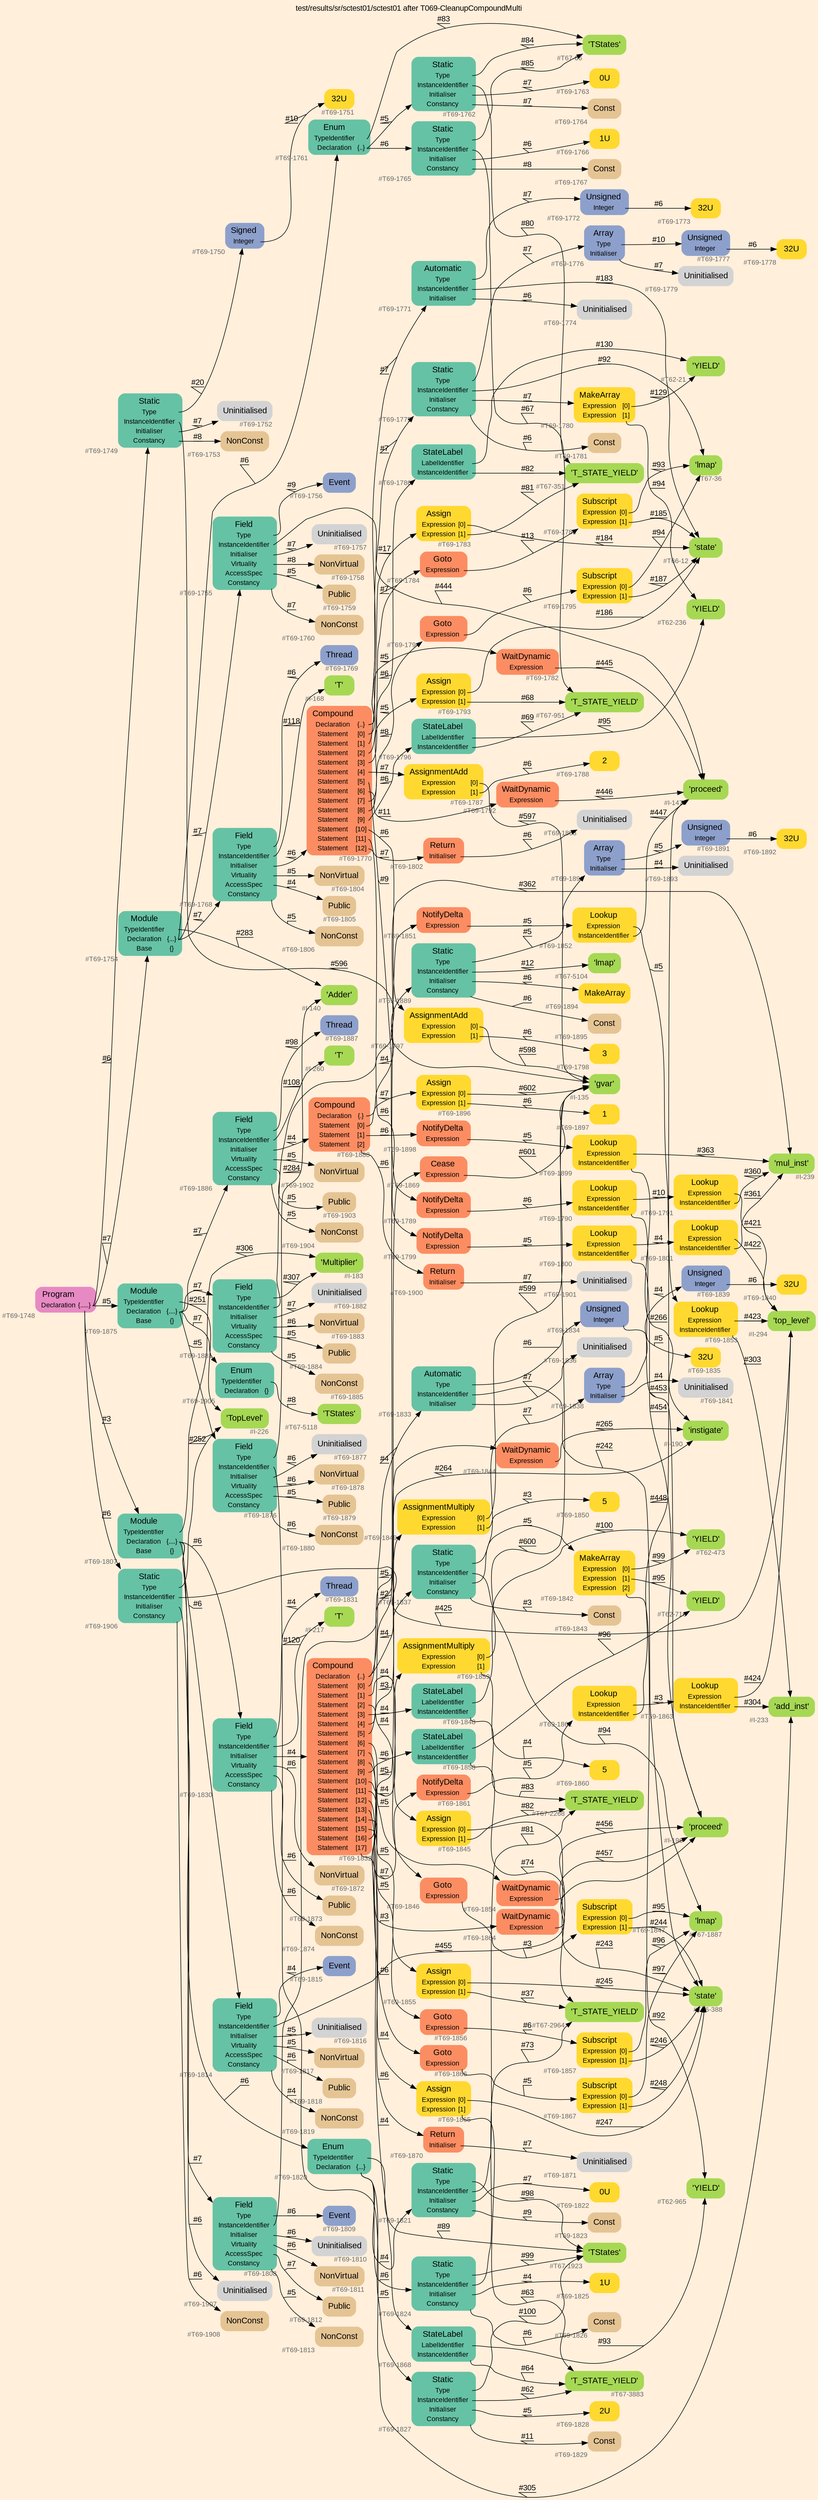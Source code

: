 digraph "test/results/sr/sctest01/sctest01 after T069-CleanupCompoundMulti" {
label = "test/results/sr/sctest01/sctest01 after T069-CleanupCompoundMulti"
labelloc = t
graph [
    rankdir = "LR"
    ranksep = 0.3
    bgcolor = antiquewhite1
    color = black
    fontcolor = black
    fontname = "Arial"
];
node [
    fontname = "Arial"
];
edge [
    fontname = "Arial"
];

// -------------------- node figure --------------------
// -------- block #T69-1748 ----------
"#T69-1748" [
    fillcolor = "/set28/4"
    xlabel = "#T69-1748"
    fontsize = "12"
    fontcolor = grey40
    shape = "plaintext"
    label = <<TABLE BORDER="0" CELLBORDER="0" CELLSPACING="0">
     <TR><TD><FONT COLOR="black" POINT-SIZE="15">Program</FONT></TD></TR>
     <TR><TD><FONT COLOR="black" POINT-SIZE="12">Declaration</FONT></TD><TD PORT="port0"><FONT COLOR="black" POINT-SIZE="12">{.....}</FONT></TD></TR>
    </TABLE>>
    style = "rounded,filled"
];

// -------- block #T69-1749 ----------
"#T69-1749" [
    fillcolor = "/set28/1"
    xlabel = "#T69-1749"
    fontsize = "12"
    fontcolor = grey40
    shape = "plaintext"
    label = <<TABLE BORDER="0" CELLBORDER="0" CELLSPACING="0">
     <TR><TD><FONT COLOR="black" POINT-SIZE="15">Static</FONT></TD></TR>
     <TR><TD><FONT COLOR="black" POINT-SIZE="12">Type</FONT></TD><TD PORT="port0"></TD></TR>
     <TR><TD><FONT COLOR="black" POINT-SIZE="12">InstanceIdentifier</FONT></TD><TD PORT="port1"></TD></TR>
     <TR><TD><FONT COLOR="black" POINT-SIZE="12">Initialiser</FONT></TD><TD PORT="port2"></TD></TR>
     <TR><TD><FONT COLOR="black" POINT-SIZE="12">Constancy</FONT></TD><TD PORT="port3"></TD></TR>
    </TABLE>>
    style = "rounded,filled"
];

// -------- block #T69-1750 ----------
"#T69-1750" [
    fillcolor = "/set28/3"
    xlabel = "#T69-1750"
    fontsize = "12"
    fontcolor = grey40
    shape = "plaintext"
    label = <<TABLE BORDER="0" CELLBORDER="0" CELLSPACING="0">
     <TR><TD><FONT COLOR="black" POINT-SIZE="15">Signed</FONT></TD></TR>
     <TR><TD><FONT COLOR="black" POINT-SIZE="12">Integer</FONT></TD><TD PORT="port0"></TD></TR>
    </TABLE>>
    style = "rounded,filled"
];

// -------- block #T69-1751 ----------
"#T69-1751" [
    fillcolor = "/set28/6"
    xlabel = "#T69-1751"
    fontsize = "12"
    fontcolor = grey40
    shape = "plaintext"
    label = <<TABLE BORDER="0" CELLBORDER="0" CELLSPACING="0">
     <TR><TD><FONT COLOR="black" POINT-SIZE="15">32U</FONT></TD></TR>
    </TABLE>>
    style = "rounded,filled"
];

// -------- block #I-135 ----------
"#I-135" [
    fillcolor = "/set28/5"
    xlabel = "#I-135"
    fontsize = "12"
    fontcolor = grey40
    shape = "plaintext"
    label = <<TABLE BORDER="0" CELLBORDER="0" CELLSPACING="0">
     <TR><TD><FONT COLOR="black" POINT-SIZE="15">'gvar'</FONT></TD></TR>
    </TABLE>>
    style = "rounded,filled"
];

// -------- block #T69-1752 ----------
"#T69-1752" [
    xlabel = "#T69-1752"
    fontsize = "12"
    fontcolor = grey40
    shape = "plaintext"
    label = <<TABLE BORDER="0" CELLBORDER="0" CELLSPACING="0">
     <TR><TD><FONT COLOR="black" POINT-SIZE="15">Uninitialised</FONT></TD></TR>
    </TABLE>>
    style = "rounded,filled"
];

// -------- block #T69-1753 ----------
"#T69-1753" [
    fillcolor = "/set28/7"
    xlabel = "#T69-1753"
    fontsize = "12"
    fontcolor = grey40
    shape = "plaintext"
    label = <<TABLE BORDER="0" CELLBORDER="0" CELLSPACING="0">
     <TR><TD><FONT COLOR="black" POINT-SIZE="15">NonConst</FONT></TD></TR>
    </TABLE>>
    style = "rounded,filled"
];

// -------- block #T69-1754 ----------
"#T69-1754" [
    fillcolor = "/set28/1"
    xlabel = "#T69-1754"
    fontsize = "12"
    fontcolor = grey40
    shape = "plaintext"
    label = <<TABLE BORDER="0" CELLBORDER="0" CELLSPACING="0">
     <TR><TD><FONT COLOR="black" POINT-SIZE="15">Module</FONT></TD></TR>
     <TR><TD><FONT COLOR="black" POINT-SIZE="12">TypeIdentifier</FONT></TD><TD PORT="port0"></TD></TR>
     <TR><TD><FONT COLOR="black" POINT-SIZE="12">Declaration</FONT></TD><TD PORT="port1"><FONT COLOR="black" POINT-SIZE="12">{...}</FONT></TD></TR>
     <TR><TD><FONT COLOR="black" POINT-SIZE="12">Base</FONT></TD><TD PORT="port2"><FONT COLOR="black" POINT-SIZE="12">{}</FONT></TD></TR>
    </TABLE>>
    style = "rounded,filled"
];

// -------- block #I-140 ----------
"#I-140" [
    fillcolor = "/set28/5"
    xlabel = "#I-140"
    fontsize = "12"
    fontcolor = grey40
    shape = "plaintext"
    label = <<TABLE BORDER="0" CELLBORDER="0" CELLSPACING="0">
     <TR><TD><FONT COLOR="black" POINT-SIZE="15">'Adder'</FONT></TD></TR>
    </TABLE>>
    style = "rounded,filled"
];

// -------- block #T69-1755 ----------
"#T69-1755" [
    fillcolor = "/set28/1"
    xlabel = "#T69-1755"
    fontsize = "12"
    fontcolor = grey40
    shape = "plaintext"
    label = <<TABLE BORDER="0" CELLBORDER="0" CELLSPACING="0">
     <TR><TD><FONT COLOR="black" POINT-SIZE="15">Field</FONT></TD></TR>
     <TR><TD><FONT COLOR="black" POINT-SIZE="12">Type</FONT></TD><TD PORT="port0"></TD></TR>
     <TR><TD><FONT COLOR="black" POINT-SIZE="12">InstanceIdentifier</FONT></TD><TD PORT="port1"></TD></TR>
     <TR><TD><FONT COLOR="black" POINT-SIZE="12">Initialiser</FONT></TD><TD PORT="port2"></TD></TR>
     <TR><TD><FONT COLOR="black" POINT-SIZE="12">Virtuality</FONT></TD><TD PORT="port3"></TD></TR>
     <TR><TD><FONT COLOR="black" POINT-SIZE="12">AccessSpec</FONT></TD><TD PORT="port4"></TD></TR>
     <TR><TD><FONT COLOR="black" POINT-SIZE="12">Constancy</FONT></TD><TD PORT="port5"></TD></TR>
    </TABLE>>
    style = "rounded,filled"
];

// -------- block #T69-1756 ----------
"#T69-1756" [
    fillcolor = "/set28/3"
    xlabel = "#T69-1756"
    fontsize = "12"
    fontcolor = grey40
    shape = "plaintext"
    label = <<TABLE BORDER="0" CELLBORDER="0" CELLSPACING="0">
     <TR><TD><FONT COLOR="black" POINT-SIZE="15">Event</FONT></TD></TR>
    </TABLE>>
    style = "rounded,filled"
];

// -------- block #I-147 ----------
"#I-147" [
    fillcolor = "/set28/5"
    xlabel = "#I-147"
    fontsize = "12"
    fontcolor = grey40
    shape = "plaintext"
    label = <<TABLE BORDER="0" CELLBORDER="0" CELLSPACING="0">
     <TR><TD><FONT COLOR="black" POINT-SIZE="15">'proceed'</FONT></TD></TR>
    </TABLE>>
    style = "rounded,filled"
];

// -------- block #T69-1757 ----------
"#T69-1757" [
    xlabel = "#T69-1757"
    fontsize = "12"
    fontcolor = grey40
    shape = "plaintext"
    label = <<TABLE BORDER="0" CELLBORDER="0" CELLSPACING="0">
     <TR><TD><FONT COLOR="black" POINT-SIZE="15">Uninitialised</FONT></TD></TR>
    </TABLE>>
    style = "rounded,filled"
];

// -------- block #T69-1758 ----------
"#T69-1758" [
    fillcolor = "/set28/7"
    xlabel = "#T69-1758"
    fontsize = "12"
    fontcolor = grey40
    shape = "plaintext"
    label = <<TABLE BORDER="0" CELLBORDER="0" CELLSPACING="0">
     <TR><TD><FONT COLOR="black" POINT-SIZE="15">NonVirtual</FONT></TD></TR>
    </TABLE>>
    style = "rounded,filled"
];

// -------- block #T69-1759 ----------
"#T69-1759" [
    fillcolor = "/set28/7"
    xlabel = "#T69-1759"
    fontsize = "12"
    fontcolor = grey40
    shape = "plaintext"
    label = <<TABLE BORDER="0" CELLBORDER="0" CELLSPACING="0">
     <TR><TD><FONT COLOR="black" POINT-SIZE="15">Public</FONT></TD></TR>
    </TABLE>>
    style = "rounded,filled"
];

// -------- block #T69-1760 ----------
"#T69-1760" [
    fillcolor = "/set28/7"
    xlabel = "#T69-1760"
    fontsize = "12"
    fontcolor = grey40
    shape = "plaintext"
    label = <<TABLE BORDER="0" CELLBORDER="0" CELLSPACING="0">
     <TR><TD><FONT COLOR="black" POINT-SIZE="15">NonConst</FONT></TD></TR>
    </TABLE>>
    style = "rounded,filled"
];

// -------- block #T69-1761 ----------
"#T69-1761" [
    fillcolor = "/set28/1"
    xlabel = "#T69-1761"
    fontsize = "12"
    fontcolor = grey40
    shape = "plaintext"
    label = <<TABLE BORDER="0" CELLBORDER="0" CELLSPACING="0">
     <TR><TD><FONT COLOR="black" POINT-SIZE="15">Enum</FONT></TD></TR>
     <TR><TD><FONT COLOR="black" POINT-SIZE="12">TypeIdentifier</FONT></TD><TD PORT="port0"></TD></TR>
     <TR><TD><FONT COLOR="black" POINT-SIZE="12">Declaration</FONT></TD><TD PORT="port1"><FONT COLOR="black" POINT-SIZE="12">{..}</FONT></TD></TR>
    </TABLE>>
    style = "rounded,filled"
];

// -------- block #T67-66 ----------
"#T67-66" [
    fillcolor = "/set28/5"
    xlabel = "#T67-66"
    fontsize = "12"
    fontcolor = grey40
    shape = "plaintext"
    label = <<TABLE BORDER="0" CELLBORDER="0" CELLSPACING="0">
     <TR><TD><FONT COLOR="black" POINT-SIZE="15">'TStates'</FONT></TD></TR>
    </TABLE>>
    style = "rounded,filled"
];

// -------- block #T69-1762 ----------
"#T69-1762" [
    fillcolor = "/set28/1"
    xlabel = "#T69-1762"
    fontsize = "12"
    fontcolor = grey40
    shape = "plaintext"
    label = <<TABLE BORDER="0" CELLBORDER="0" CELLSPACING="0">
     <TR><TD><FONT COLOR="black" POINT-SIZE="15">Static</FONT></TD></TR>
     <TR><TD><FONT COLOR="black" POINT-SIZE="12">Type</FONT></TD><TD PORT="port0"></TD></TR>
     <TR><TD><FONT COLOR="black" POINT-SIZE="12">InstanceIdentifier</FONT></TD><TD PORT="port1"></TD></TR>
     <TR><TD><FONT COLOR="black" POINT-SIZE="12">Initialiser</FONT></TD><TD PORT="port2"></TD></TR>
     <TR><TD><FONT COLOR="black" POINT-SIZE="12">Constancy</FONT></TD><TD PORT="port3"></TD></TR>
    </TABLE>>
    style = "rounded,filled"
];

// -------- block #T67-351 ----------
"#T67-351" [
    fillcolor = "/set28/5"
    xlabel = "#T67-351"
    fontsize = "12"
    fontcolor = grey40
    shape = "plaintext"
    label = <<TABLE BORDER="0" CELLBORDER="0" CELLSPACING="0">
     <TR><TD><FONT COLOR="black" POINT-SIZE="15">'T_STATE_YIELD'</FONT></TD></TR>
    </TABLE>>
    style = "rounded,filled"
];

// -------- block #T69-1763 ----------
"#T69-1763" [
    fillcolor = "/set28/6"
    xlabel = "#T69-1763"
    fontsize = "12"
    fontcolor = grey40
    shape = "plaintext"
    label = <<TABLE BORDER="0" CELLBORDER="0" CELLSPACING="0">
     <TR><TD><FONT COLOR="black" POINT-SIZE="15">0U</FONT></TD></TR>
    </TABLE>>
    style = "rounded,filled"
];

// -------- block #T69-1764 ----------
"#T69-1764" [
    fillcolor = "/set28/7"
    xlabel = "#T69-1764"
    fontsize = "12"
    fontcolor = grey40
    shape = "plaintext"
    label = <<TABLE BORDER="0" CELLBORDER="0" CELLSPACING="0">
     <TR><TD><FONT COLOR="black" POINT-SIZE="15">Const</FONT></TD></TR>
    </TABLE>>
    style = "rounded,filled"
];

// -------- block #T69-1765 ----------
"#T69-1765" [
    fillcolor = "/set28/1"
    xlabel = "#T69-1765"
    fontsize = "12"
    fontcolor = grey40
    shape = "plaintext"
    label = <<TABLE BORDER="0" CELLBORDER="0" CELLSPACING="0">
     <TR><TD><FONT COLOR="black" POINT-SIZE="15">Static</FONT></TD></TR>
     <TR><TD><FONT COLOR="black" POINT-SIZE="12">Type</FONT></TD><TD PORT="port0"></TD></TR>
     <TR><TD><FONT COLOR="black" POINT-SIZE="12">InstanceIdentifier</FONT></TD><TD PORT="port1"></TD></TR>
     <TR><TD><FONT COLOR="black" POINT-SIZE="12">Initialiser</FONT></TD><TD PORT="port2"></TD></TR>
     <TR><TD><FONT COLOR="black" POINT-SIZE="12">Constancy</FONT></TD><TD PORT="port3"></TD></TR>
    </TABLE>>
    style = "rounded,filled"
];

// -------- block #T67-951 ----------
"#T67-951" [
    fillcolor = "/set28/5"
    xlabel = "#T67-951"
    fontsize = "12"
    fontcolor = grey40
    shape = "plaintext"
    label = <<TABLE BORDER="0" CELLBORDER="0" CELLSPACING="0">
     <TR><TD><FONT COLOR="black" POINT-SIZE="15">'T_STATE_YIELD'</FONT></TD></TR>
    </TABLE>>
    style = "rounded,filled"
];

// -------- block #T69-1766 ----------
"#T69-1766" [
    fillcolor = "/set28/6"
    xlabel = "#T69-1766"
    fontsize = "12"
    fontcolor = grey40
    shape = "plaintext"
    label = <<TABLE BORDER="0" CELLBORDER="0" CELLSPACING="0">
     <TR><TD><FONT COLOR="black" POINT-SIZE="15">1U</FONT></TD></TR>
    </TABLE>>
    style = "rounded,filled"
];

// -------- block #T69-1767 ----------
"#T69-1767" [
    fillcolor = "/set28/7"
    xlabel = "#T69-1767"
    fontsize = "12"
    fontcolor = grey40
    shape = "plaintext"
    label = <<TABLE BORDER="0" CELLBORDER="0" CELLSPACING="0">
     <TR><TD><FONT COLOR="black" POINT-SIZE="15">Const</FONT></TD></TR>
    </TABLE>>
    style = "rounded,filled"
];

// -------- block #T69-1768 ----------
"#T69-1768" [
    fillcolor = "/set28/1"
    xlabel = "#T69-1768"
    fontsize = "12"
    fontcolor = grey40
    shape = "plaintext"
    label = <<TABLE BORDER="0" CELLBORDER="0" CELLSPACING="0">
     <TR><TD><FONT COLOR="black" POINT-SIZE="15">Field</FONT></TD></TR>
     <TR><TD><FONT COLOR="black" POINT-SIZE="12">Type</FONT></TD><TD PORT="port0"></TD></TR>
     <TR><TD><FONT COLOR="black" POINT-SIZE="12">InstanceIdentifier</FONT></TD><TD PORT="port1"></TD></TR>
     <TR><TD><FONT COLOR="black" POINT-SIZE="12">Initialiser</FONT></TD><TD PORT="port2"></TD></TR>
     <TR><TD><FONT COLOR="black" POINT-SIZE="12">Virtuality</FONT></TD><TD PORT="port3"></TD></TR>
     <TR><TD><FONT COLOR="black" POINT-SIZE="12">AccessSpec</FONT></TD><TD PORT="port4"></TD></TR>
     <TR><TD><FONT COLOR="black" POINT-SIZE="12">Constancy</FONT></TD><TD PORT="port5"></TD></TR>
    </TABLE>>
    style = "rounded,filled"
];

// -------- block #T69-1769 ----------
"#T69-1769" [
    fillcolor = "/set28/3"
    xlabel = "#T69-1769"
    fontsize = "12"
    fontcolor = grey40
    shape = "plaintext"
    label = <<TABLE BORDER="0" CELLBORDER="0" CELLSPACING="0">
     <TR><TD><FONT COLOR="black" POINT-SIZE="15">Thread</FONT></TD></TR>
    </TABLE>>
    style = "rounded,filled"
];

// -------- block #I-168 ----------
"#I-168" [
    fillcolor = "/set28/5"
    xlabel = "#I-168"
    fontsize = "12"
    fontcolor = grey40
    shape = "plaintext"
    label = <<TABLE BORDER="0" CELLBORDER="0" CELLSPACING="0">
     <TR><TD><FONT COLOR="black" POINT-SIZE="15">'T'</FONT></TD></TR>
    </TABLE>>
    style = "rounded,filled"
];

// -------- block #T69-1770 ----------
"#T69-1770" [
    fillcolor = "/set28/2"
    xlabel = "#T69-1770"
    fontsize = "12"
    fontcolor = grey40
    shape = "plaintext"
    label = <<TABLE BORDER="0" CELLBORDER="0" CELLSPACING="0">
     <TR><TD><FONT COLOR="black" POINT-SIZE="15">Compound</FONT></TD></TR>
     <TR><TD><FONT COLOR="black" POINT-SIZE="12">Declaration</FONT></TD><TD PORT="port0"><FONT COLOR="black" POINT-SIZE="12">{..}</FONT></TD></TR>
     <TR><TD><FONT COLOR="black" POINT-SIZE="12">Statement</FONT></TD><TD PORT="port1"><FONT COLOR="black" POINT-SIZE="12">[0]</FONT></TD></TR>
     <TR><TD><FONT COLOR="black" POINT-SIZE="12">Statement</FONT></TD><TD PORT="port2"><FONT COLOR="black" POINT-SIZE="12">[1]</FONT></TD></TR>
     <TR><TD><FONT COLOR="black" POINT-SIZE="12">Statement</FONT></TD><TD PORT="port3"><FONT COLOR="black" POINT-SIZE="12">[2]</FONT></TD></TR>
     <TR><TD><FONT COLOR="black" POINT-SIZE="12">Statement</FONT></TD><TD PORT="port4"><FONT COLOR="black" POINT-SIZE="12">[3]</FONT></TD></TR>
     <TR><TD><FONT COLOR="black" POINT-SIZE="12">Statement</FONT></TD><TD PORT="port5"><FONT COLOR="black" POINT-SIZE="12">[4]</FONT></TD></TR>
     <TR><TD><FONT COLOR="black" POINT-SIZE="12">Statement</FONT></TD><TD PORT="port6"><FONT COLOR="black" POINT-SIZE="12">[5]</FONT></TD></TR>
     <TR><TD><FONT COLOR="black" POINT-SIZE="12">Statement</FONT></TD><TD PORT="port7"><FONT COLOR="black" POINT-SIZE="12">[6]</FONT></TD></TR>
     <TR><TD><FONT COLOR="black" POINT-SIZE="12">Statement</FONT></TD><TD PORT="port8"><FONT COLOR="black" POINT-SIZE="12">[7]</FONT></TD></TR>
     <TR><TD><FONT COLOR="black" POINT-SIZE="12">Statement</FONT></TD><TD PORT="port9"><FONT COLOR="black" POINT-SIZE="12">[8]</FONT></TD></TR>
     <TR><TD><FONT COLOR="black" POINT-SIZE="12">Statement</FONT></TD><TD PORT="port10"><FONT COLOR="black" POINT-SIZE="12">[9]</FONT></TD></TR>
     <TR><TD><FONT COLOR="black" POINT-SIZE="12">Statement</FONT></TD><TD PORT="port11"><FONT COLOR="black" POINT-SIZE="12">[10]</FONT></TD></TR>
     <TR><TD><FONT COLOR="black" POINT-SIZE="12">Statement</FONT></TD><TD PORT="port12"><FONT COLOR="black" POINT-SIZE="12">[11]</FONT></TD></TR>
     <TR><TD><FONT COLOR="black" POINT-SIZE="12">Statement</FONT></TD><TD PORT="port13"><FONT COLOR="black" POINT-SIZE="12">[12]</FONT></TD></TR>
    </TABLE>>
    style = "rounded,filled"
];

// -------- block #T69-1771 ----------
"#T69-1771" [
    fillcolor = "/set28/1"
    xlabel = "#T69-1771"
    fontsize = "12"
    fontcolor = grey40
    shape = "plaintext"
    label = <<TABLE BORDER="0" CELLBORDER="0" CELLSPACING="0">
     <TR><TD><FONT COLOR="black" POINT-SIZE="15">Automatic</FONT></TD></TR>
     <TR><TD><FONT COLOR="black" POINT-SIZE="12">Type</FONT></TD><TD PORT="port0"></TD></TR>
     <TR><TD><FONT COLOR="black" POINT-SIZE="12">InstanceIdentifier</FONT></TD><TD PORT="port1"></TD></TR>
     <TR><TD><FONT COLOR="black" POINT-SIZE="12">Initialiser</FONT></TD><TD PORT="port2"></TD></TR>
    </TABLE>>
    style = "rounded,filled"
];

// -------- block #T69-1772 ----------
"#T69-1772" [
    fillcolor = "/set28/3"
    xlabel = "#T69-1772"
    fontsize = "12"
    fontcolor = grey40
    shape = "plaintext"
    label = <<TABLE BORDER="0" CELLBORDER="0" CELLSPACING="0">
     <TR><TD><FONT COLOR="black" POINT-SIZE="15">Unsigned</FONT></TD></TR>
     <TR><TD><FONT COLOR="black" POINT-SIZE="12">Integer</FONT></TD><TD PORT="port0"></TD></TR>
    </TABLE>>
    style = "rounded,filled"
];

// -------- block #T69-1773 ----------
"#T69-1773" [
    fillcolor = "/set28/6"
    xlabel = "#T69-1773"
    fontsize = "12"
    fontcolor = grey40
    shape = "plaintext"
    label = <<TABLE BORDER="0" CELLBORDER="0" CELLSPACING="0">
     <TR><TD><FONT COLOR="black" POINT-SIZE="15">32U</FONT></TD></TR>
    </TABLE>>
    style = "rounded,filled"
];

// -------- block #T66-12 ----------
"#T66-12" [
    fillcolor = "/set28/5"
    xlabel = "#T66-12"
    fontsize = "12"
    fontcolor = grey40
    shape = "plaintext"
    label = <<TABLE BORDER="0" CELLBORDER="0" CELLSPACING="0">
     <TR><TD><FONT COLOR="black" POINT-SIZE="15">'state'</FONT></TD></TR>
    </TABLE>>
    style = "rounded,filled"
];

// -------- block #T69-1774 ----------
"#T69-1774" [
    xlabel = "#T69-1774"
    fontsize = "12"
    fontcolor = grey40
    shape = "plaintext"
    label = <<TABLE BORDER="0" CELLBORDER="0" CELLSPACING="0">
     <TR><TD><FONT COLOR="black" POINT-SIZE="15">Uninitialised</FONT></TD></TR>
    </TABLE>>
    style = "rounded,filled"
];

// -------- block #T69-1775 ----------
"#T69-1775" [
    fillcolor = "/set28/1"
    xlabel = "#T69-1775"
    fontsize = "12"
    fontcolor = grey40
    shape = "plaintext"
    label = <<TABLE BORDER="0" CELLBORDER="0" CELLSPACING="0">
     <TR><TD><FONT COLOR="black" POINT-SIZE="15">Static</FONT></TD></TR>
     <TR><TD><FONT COLOR="black" POINT-SIZE="12">Type</FONT></TD><TD PORT="port0"></TD></TR>
     <TR><TD><FONT COLOR="black" POINT-SIZE="12">InstanceIdentifier</FONT></TD><TD PORT="port1"></TD></TR>
     <TR><TD><FONT COLOR="black" POINT-SIZE="12">Initialiser</FONT></TD><TD PORT="port2"></TD></TR>
     <TR><TD><FONT COLOR="black" POINT-SIZE="12">Constancy</FONT></TD><TD PORT="port3"></TD></TR>
    </TABLE>>
    style = "rounded,filled"
];

// -------- block #T69-1776 ----------
"#T69-1776" [
    fillcolor = "/set28/3"
    xlabel = "#T69-1776"
    fontsize = "12"
    fontcolor = grey40
    shape = "plaintext"
    label = <<TABLE BORDER="0" CELLBORDER="0" CELLSPACING="0">
     <TR><TD><FONT COLOR="black" POINT-SIZE="15">Array</FONT></TD></TR>
     <TR><TD><FONT COLOR="black" POINT-SIZE="12">Type</FONT></TD><TD PORT="port0"></TD></TR>
     <TR><TD><FONT COLOR="black" POINT-SIZE="12">Initialiser</FONT></TD><TD PORT="port1"></TD></TR>
    </TABLE>>
    style = "rounded,filled"
];

// -------- block #T69-1777 ----------
"#T69-1777" [
    fillcolor = "/set28/3"
    xlabel = "#T69-1777"
    fontsize = "12"
    fontcolor = grey40
    shape = "plaintext"
    label = <<TABLE BORDER="0" CELLBORDER="0" CELLSPACING="0">
     <TR><TD><FONT COLOR="black" POINT-SIZE="15">Unsigned</FONT></TD></TR>
     <TR><TD><FONT COLOR="black" POINT-SIZE="12">Integer</FONT></TD><TD PORT="port0"></TD></TR>
    </TABLE>>
    style = "rounded,filled"
];

// -------- block #T69-1778 ----------
"#T69-1778" [
    fillcolor = "/set28/6"
    xlabel = "#T69-1778"
    fontsize = "12"
    fontcolor = grey40
    shape = "plaintext"
    label = <<TABLE BORDER="0" CELLBORDER="0" CELLSPACING="0">
     <TR><TD><FONT COLOR="black" POINT-SIZE="15">32U</FONT></TD></TR>
    </TABLE>>
    style = "rounded,filled"
];

// -------- block #T69-1779 ----------
"#T69-1779" [
    xlabel = "#T69-1779"
    fontsize = "12"
    fontcolor = grey40
    shape = "plaintext"
    label = <<TABLE BORDER="0" CELLBORDER="0" CELLSPACING="0">
     <TR><TD><FONT COLOR="black" POINT-SIZE="15">Uninitialised</FONT></TD></TR>
    </TABLE>>
    style = "rounded,filled"
];

// -------- block #T67-36 ----------
"#T67-36" [
    fillcolor = "/set28/5"
    xlabel = "#T67-36"
    fontsize = "12"
    fontcolor = grey40
    shape = "plaintext"
    label = <<TABLE BORDER="0" CELLBORDER="0" CELLSPACING="0">
     <TR><TD><FONT COLOR="black" POINT-SIZE="15">'lmap'</FONT></TD></TR>
    </TABLE>>
    style = "rounded,filled"
];

// -------- block #T69-1780 ----------
"#T69-1780" [
    fillcolor = "/set28/6"
    xlabel = "#T69-1780"
    fontsize = "12"
    fontcolor = grey40
    shape = "plaintext"
    label = <<TABLE BORDER="0" CELLBORDER="0" CELLSPACING="0">
     <TR><TD><FONT COLOR="black" POINT-SIZE="15">MakeArray</FONT></TD></TR>
     <TR><TD><FONT COLOR="black" POINT-SIZE="12">Expression</FONT></TD><TD PORT="port0"><FONT COLOR="black" POINT-SIZE="12">[0]</FONT></TD></TR>
     <TR><TD><FONT COLOR="black" POINT-SIZE="12">Expression</FONT></TD><TD PORT="port1"><FONT COLOR="black" POINT-SIZE="12">[1]</FONT></TD></TR>
    </TABLE>>
    style = "rounded,filled"
];

// -------- block #T62-21 ----------
"#T62-21" [
    fillcolor = "/set28/5"
    xlabel = "#T62-21"
    fontsize = "12"
    fontcolor = grey40
    shape = "plaintext"
    label = <<TABLE BORDER="0" CELLBORDER="0" CELLSPACING="0">
     <TR><TD><FONT COLOR="black" POINT-SIZE="15">'YIELD'</FONT></TD></TR>
    </TABLE>>
    style = "rounded,filled"
];

// -------- block #T62-236 ----------
"#T62-236" [
    fillcolor = "/set28/5"
    xlabel = "#T62-236"
    fontsize = "12"
    fontcolor = grey40
    shape = "plaintext"
    label = <<TABLE BORDER="0" CELLBORDER="0" CELLSPACING="0">
     <TR><TD><FONT COLOR="black" POINT-SIZE="15">'YIELD'</FONT></TD></TR>
    </TABLE>>
    style = "rounded,filled"
];

// -------- block #T69-1781 ----------
"#T69-1781" [
    fillcolor = "/set28/7"
    xlabel = "#T69-1781"
    fontsize = "12"
    fontcolor = grey40
    shape = "plaintext"
    label = <<TABLE BORDER="0" CELLBORDER="0" CELLSPACING="0">
     <TR><TD><FONT COLOR="black" POINT-SIZE="15">Const</FONT></TD></TR>
    </TABLE>>
    style = "rounded,filled"
];

// -------- block #T69-1782 ----------
"#T69-1782" [
    fillcolor = "/set28/2"
    xlabel = "#T69-1782"
    fontsize = "12"
    fontcolor = grey40
    shape = "plaintext"
    label = <<TABLE BORDER="0" CELLBORDER="0" CELLSPACING="0">
     <TR><TD><FONT COLOR="black" POINT-SIZE="15">WaitDynamic</FONT></TD></TR>
     <TR><TD><FONT COLOR="black" POINT-SIZE="12">Expression</FONT></TD><TD PORT="port0"></TD></TR>
    </TABLE>>
    style = "rounded,filled"
];

// -------- block #T69-1783 ----------
"#T69-1783" [
    fillcolor = "/set28/6"
    xlabel = "#T69-1783"
    fontsize = "12"
    fontcolor = grey40
    shape = "plaintext"
    label = <<TABLE BORDER="0" CELLBORDER="0" CELLSPACING="0">
     <TR><TD><FONT COLOR="black" POINT-SIZE="15">Assign</FONT></TD></TR>
     <TR><TD><FONT COLOR="black" POINT-SIZE="12">Expression</FONT></TD><TD PORT="port0"><FONT COLOR="black" POINT-SIZE="12">[0]</FONT></TD></TR>
     <TR><TD><FONT COLOR="black" POINT-SIZE="12">Expression</FONT></TD><TD PORT="port1"><FONT COLOR="black" POINT-SIZE="12">[1]</FONT></TD></TR>
    </TABLE>>
    style = "rounded,filled"
];

// -------- block #T69-1784 ----------
"#T69-1784" [
    fillcolor = "/set28/2"
    xlabel = "#T69-1784"
    fontsize = "12"
    fontcolor = grey40
    shape = "plaintext"
    label = <<TABLE BORDER="0" CELLBORDER="0" CELLSPACING="0">
     <TR><TD><FONT COLOR="black" POINT-SIZE="15">Goto</FONT></TD></TR>
     <TR><TD><FONT COLOR="black" POINT-SIZE="12">Expression</FONT></TD><TD PORT="port0"></TD></TR>
    </TABLE>>
    style = "rounded,filled"
];

// -------- block #T69-1785 ----------
"#T69-1785" [
    fillcolor = "/set28/6"
    xlabel = "#T69-1785"
    fontsize = "12"
    fontcolor = grey40
    shape = "plaintext"
    label = <<TABLE BORDER="0" CELLBORDER="0" CELLSPACING="0">
     <TR><TD><FONT COLOR="black" POINT-SIZE="15">Subscript</FONT></TD></TR>
     <TR><TD><FONT COLOR="black" POINT-SIZE="12">Expression</FONT></TD><TD PORT="port0"><FONT COLOR="black" POINT-SIZE="12">[0]</FONT></TD></TR>
     <TR><TD><FONT COLOR="black" POINT-SIZE="12">Expression</FONT></TD><TD PORT="port1"><FONT COLOR="black" POINT-SIZE="12">[1]</FONT></TD></TR>
    </TABLE>>
    style = "rounded,filled"
];

// -------- block #T69-1786 ----------
"#T69-1786" [
    fillcolor = "/set28/1"
    xlabel = "#T69-1786"
    fontsize = "12"
    fontcolor = grey40
    shape = "plaintext"
    label = <<TABLE BORDER="0" CELLBORDER="0" CELLSPACING="0">
     <TR><TD><FONT COLOR="black" POINT-SIZE="15">StateLabel</FONT></TD></TR>
     <TR><TD><FONT COLOR="black" POINT-SIZE="12">LabelIdentifier</FONT></TD><TD PORT="port0"></TD></TR>
     <TR><TD><FONT COLOR="black" POINT-SIZE="12">InstanceIdentifier</FONT></TD><TD PORT="port1"></TD></TR>
    </TABLE>>
    style = "rounded,filled"
];

// -------- block #T69-1787 ----------
"#T69-1787" [
    fillcolor = "/set28/6"
    xlabel = "#T69-1787"
    fontsize = "12"
    fontcolor = grey40
    shape = "plaintext"
    label = <<TABLE BORDER="0" CELLBORDER="0" CELLSPACING="0">
     <TR><TD><FONT COLOR="black" POINT-SIZE="15">AssignmentAdd</FONT></TD></TR>
     <TR><TD><FONT COLOR="black" POINT-SIZE="12">Expression</FONT></TD><TD PORT="port0"><FONT COLOR="black" POINT-SIZE="12">[0]</FONT></TD></TR>
     <TR><TD><FONT COLOR="black" POINT-SIZE="12">Expression</FONT></TD><TD PORT="port1"><FONT COLOR="black" POINT-SIZE="12">[1]</FONT></TD></TR>
    </TABLE>>
    style = "rounded,filled"
];

// -------- block #T69-1788 ----------
"#T69-1788" [
    fillcolor = "/set28/6"
    xlabel = "#T69-1788"
    fontsize = "12"
    fontcolor = grey40
    shape = "plaintext"
    label = <<TABLE BORDER="0" CELLBORDER="0" CELLSPACING="0">
     <TR><TD><FONT COLOR="black" POINT-SIZE="15">2</FONT></TD></TR>
    </TABLE>>
    style = "rounded,filled"
];

// -------- block #T69-1789 ----------
"#T69-1789" [
    fillcolor = "/set28/2"
    xlabel = "#T69-1789"
    fontsize = "12"
    fontcolor = grey40
    shape = "plaintext"
    label = <<TABLE BORDER="0" CELLBORDER="0" CELLSPACING="0">
     <TR><TD><FONT COLOR="black" POINT-SIZE="15">NotifyDelta</FONT></TD></TR>
     <TR><TD><FONT COLOR="black" POINT-SIZE="12">Expression</FONT></TD><TD PORT="port0"></TD></TR>
    </TABLE>>
    style = "rounded,filled"
];

// -------- block #T69-1790 ----------
"#T69-1790" [
    fillcolor = "/set28/6"
    xlabel = "#T69-1790"
    fontsize = "12"
    fontcolor = grey40
    shape = "plaintext"
    label = <<TABLE BORDER="0" CELLBORDER="0" CELLSPACING="0">
     <TR><TD><FONT COLOR="black" POINT-SIZE="15">Lookup</FONT></TD></TR>
     <TR><TD><FONT COLOR="black" POINT-SIZE="12">Expression</FONT></TD><TD PORT="port0"></TD></TR>
     <TR><TD><FONT COLOR="black" POINT-SIZE="12">InstanceIdentifier</FONT></TD><TD PORT="port1"></TD></TR>
    </TABLE>>
    style = "rounded,filled"
];

// -------- block #T69-1791 ----------
"#T69-1791" [
    fillcolor = "/set28/6"
    xlabel = "#T69-1791"
    fontsize = "12"
    fontcolor = grey40
    shape = "plaintext"
    label = <<TABLE BORDER="0" CELLBORDER="0" CELLSPACING="0">
     <TR><TD><FONT COLOR="black" POINT-SIZE="15">Lookup</FONT></TD></TR>
     <TR><TD><FONT COLOR="black" POINT-SIZE="12">Expression</FONT></TD><TD PORT="port0"></TD></TR>
     <TR><TD><FONT COLOR="black" POINT-SIZE="12">InstanceIdentifier</FONT></TD><TD PORT="port1"></TD></TR>
    </TABLE>>
    style = "rounded,filled"
];

// -------- block #I-294 ----------
"#I-294" [
    fillcolor = "/set28/5"
    xlabel = "#I-294"
    fontsize = "12"
    fontcolor = grey40
    shape = "plaintext"
    label = <<TABLE BORDER="0" CELLBORDER="0" CELLSPACING="0">
     <TR><TD><FONT COLOR="black" POINT-SIZE="15">'top_level'</FONT></TD></TR>
    </TABLE>>
    style = "rounded,filled"
];

// -------- block #I-239 ----------
"#I-239" [
    fillcolor = "/set28/5"
    xlabel = "#I-239"
    fontsize = "12"
    fontcolor = grey40
    shape = "plaintext"
    label = <<TABLE BORDER="0" CELLBORDER="0" CELLSPACING="0">
     <TR><TD><FONT COLOR="black" POINT-SIZE="15">'mul_inst'</FONT></TD></TR>
    </TABLE>>
    style = "rounded,filled"
];

// -------- block #I-196 ----------
"#I-196" [
    fillcolor = "/set28/5"
    xlabel = "#I-196"
    fontsize = "12"
    fontcolor = grey40
    shape = "plaintext"
    label = <<TABLE BORDER="0" CELLBORDER="0" CELLSPACING="0">
     <TR><TD><FONT COLOR="black" POINT-SIZE="15">'proceed'</FONT></TD></TR>
    </TABLE>>
    style = "rounded,filled"
];

// -------- block #T69-1792 ----------
"#T69-1792" [
    fillcolor = "/set28/2"
    xlabel = "#T69-1792"
    fontsize = "12"
    fontcolor = grey40
    shape = "plaintext"
    label = <<TABLE BORDER="0" CELLBORDER="0" CELLSPACING="0">
     <TR><TD><FONT COLOR="black" POINT-SIZE="15">WaitDynamic</FONT></TD></TR>
     <TR><TD><FONT COLOR="black" POINT-SIZE="12">Expression</FONT></TD><TD PORT="port0"></TD></TR>
    </TABLE>>
    style = "rounded,filled"
];

// -------- block #T69-1793 ----------
"#T69-1793" [
    fillcolor = "/set28/6"
    xlabel = "#T69-1793"
    fontsize = "12"
    fontcolor = grey40
    shape = "plaintext"
    label = <<TABLE BORDER="0" CELLBORDER="0" CELLSPACING="0">
     <TR><TD><FONT COLOR="black" POINT-SIZE="15">Assign</FONT></TD></TR>
     <TR><TD><FONT COLOR="black" POINT-SIZE="12">Expression</FONT></TD><TD PORT="port0"><FONT COLOR="black" POINT-SIZE="12">[0]</FONT></TD></TR>
     <TR><TD><FONT COLOR="black" POINT-SIZE="12">Expression</FONT></TD><TD PORT="port1"><FONT COLOR="black" POINT-SIZE="12">[1]</FONT></TD></TR>
    </TABLE>>
    style = "rounded,filled"
];

// -------- block #T69-1794 ----------
"#T69-1794" [
    fillcolor = "/set28/2"
    xlabel = "#T69-1794"
    fontsize = "12"
    fontcolor = grey40
    shape = "plaintext"
    label = <<TABLE BORDER="0" CELLBORDER="0" CELLSPACING="0">
     <TR><TD><FONT COLOR="black" POINT-SIZE="15">Goto</FONT></TD></TR>
     <TR><TD><FONT COLOR="black" POINT-SIZE="12">Expression</FONT></TD><TD PORT="port0"></TD></TR>
    </TABLE>>
    style = "rounded,filled"
];

// -------- block #T69-1795 ----------
"#T69-1795" [
    fillcolor = "/set28/6"
    xlabel = "#T69-1795"
    fontsize = "12"
    fontcolor = grey40
    shape = "plaintext"
    label = <<TABLE BORDER="0" CELLBORDER="0" CELLSPACING="0">
     <TR><TD><FONT COLOR="black" POINT-SIZE="15">Subscript</FONT></TD></TR>
     <TR><TD><FONT COLOR="black" POINT-SIZE="12">Expression</FONT></TD><TD PORT="port0"><FONT COLOR="black" POINT-SIZE="12">[0]</FONT></TD></TR>
     <TR><TD><FONT COLOR="black" POINT-SIZE="12">Expression</FONT></TD><TD PORT="port1"><FONT COLOR="black" POINT-SIZE="12">[1]</FONT></TD></TR>
    </TABLE>>
    style = "rounded,filled"
];

// -------- block #T69-1796 ----------
"#T69-1796" [
    fillcolor = "/set28/1"
    xlabel = "#T69-1796"
    fontsize = "12"
    fontcolor = grey40
    shape = "plaintext"
    label = <<TABLE BORDER="0" CELLBORDER="0" CELLSPACING="0">
     <TR><TD><FONT COLOR="black" POINT-SIZE="15">StateLabel</FONT></TD></TR>
     <TR><TD><FONT COLOR="black" POINT-SIZE="12">LabelIdentifier</FONT></TD><TD PORT="port0"></TD></TR>
     <TR><TD><FONT COLOR="black" POINT-SIZE="12">InstanceIdentifier</FONT></TD><TD PORT="port1"></TD></TR>
    </TABLE>>
    style = "rounded,filled"
];

// -------- block #T69-1797 ----------
"#T69-1797" [
    fillcolor = "/set28/6"
    xlabel = "#T69-1797"
    fontsize = "12"
    fontcolor = grey40
    shape = "plaintext"
    label = <<TABLE BORDER="0" CELLBORDER="0" CELLSPACING="0">
     <TR><TD><FONT COLOR="black" POINT-SIZE="15">AssignmentAdd</FONT></TD></TR>
     <TR><TD><FONT COLOR="black" POINT-SIZE="12">Expression</FONT></TD><TD PORT="port0"><FONT COLOR="black" POINT-SIZE="12">[0]</FONT></TD></TR>
     <TR><TD><FONT COLOR="black" POINT-SIZE="12">Expression</FONT></TD><TD PORT="port1"><FONT COLOR="black" POINT-SIZE="12">[1]</FONT></TD></TR>
    </TABLE>>
    style = "rounded,filled"
];

// -------- block #T69-1798 ----------
"#T69-1798" [
    fillcolor = "/set28/6"
    xlabel = "#T69-1798"
    fontsize = "12"
    fontcolor = grey40
    shape = "plaintext"
    label = <<TABLE BORDER="0" CELLBORDER="0" CELLSPACING="0">
     <TR><TD><FONT COLOR="black" POINT-SIZE="15">3</FONT></TD></TR>
    </TABLE>>
    style = "rounded,filled"
];

// -------- block #T69-1799 ----------
"#T69-1799" [
    fillcolor = "/set28/2"
    xlabel = "#T69-1799"
    fontsize = "12"
    fontcolor = grey40
    shape = "plaintext"
    label = <<TABLE BORDER="0" CELLBORDER="0" CELLSPACING="0">
     <TR><TD><FONT COLOR="black" POINT-SIZE="15">NotifyDelta</FONT></TD></TR>
     <TR><TD><FONT COLOR="black" POINT-SIZE="12">Expression</FONT></TD><TD PORT="port0"></TD></TR>
    </TABLE>>
    style = "rounded,filled"
];

// -------- block #T69-1800 ----------
"#T69-1800" [
    fillcolor = "/set28/6"
    xlabel = "#T69-1800"
    fontsize = "12"
    fontcolor = grey40
    shape = "plaintext"
    label = <<TABLE BORDER="0" CELLBORDER="0" CELLSPACING="0">
     <TR><TD><FONT COLOR="black" POINT-SIZE="15">Lookup</FONT></TD></TR>
     <TR><TD><FONT COLOR="black" POINT-SIZE="12">Expression</FONT></TD><TD PORT="port0"></TD></TR>
     <TR><TD><FONT COLOR="black" POINT-SIZE="12">InstanceIdentifier</FONT></TD><TD PORT="port1"></TD></TR>
    </TABLE>>
    style = "rounded,filled"
];

// -------- block #T69-1801 ----------
"#T69-1801" [
    fillcolor = "/set28/6"
    xlabel = "#T69-1801"
    fontsize = "12"
    fontcolor = grey40
    shape = "plaintext"
    label = <<TABLE BORDER="0" CELLBORDER="0" CELLSPACING="0">
     <TR><TD><FONT COLOR="black" POINT-SIZE="15">Lookup</FONT></TD></TR>
     <TR><TD><FONT COLOR="black" POINT-SIZE="12">Expression</FONT></TD><TD PORT="port0"></TD></TR>
     <TR><TD><FONT COLOR="black" POINT-SIZE="12">InstanceIdentifier</FONT></TD><TD PORT="port1"></TD></TR>
    </TABLE>>
    style = "rounded,filled"
];

// -------- block #T69-1802 ----------
"#T69-1802" [
    fillcolor = "/set28/2"
    xlabel = "#T69-1802"
    fontsize = "12"
    fontcolor = grey40
    shape = "plaintext"
    label = <<TABLE BORDER="0" CELLBORDER="0" CELLSPACING="0">
     <TR><TD><FONT COLOR="black" POINT-SIZE="15">Return</FONT></TD></TR>
     <TR><TD><FONT COLOR="black" POINT-SIZE="12">Initialiser</FONT></TD><TD PORT="port0"></TD></TR>
    </TABLE>>
    style = "rounded,filled"
];

// -------- block #T69-1803 ----------
"#T69-1803" [
    xlabel = "#T69-1803"
    fontsize = "12"
    fontcolor = grey40
    shape = "plaintext"
    label = <<TABLE BORDER="0" CELLBORDER="0" CELLSPACING="0">
     <TR><TD><FONT COLOR="black" POINT-SIZE="15">Uninitialised</FONT></TD></TR>
    </TABLE>>
    style = "rounded,filled"
];

// -------- block #T69-1804 ----------
"#T69-1804" [
    fillcolor = "/set28/7"
    xlabel = "#T69-1804"
    fontsize = "12"
    fontcolor = grey40
    shape = "plaintext"
    label = <<TABLE BORDER="0" CELLBORDER="0" CELLSPACING="0">
     <TR><TD><FONT COLOR="black" POINT-SIZE="15">NonVirtual</FONT></TD></TR>
    </TABLE>>
    style = "rounded,filled"
];

// -------- block #T69-1805 ----------
"#T69-1805" [
    fillcolor = "/set28/7"
    xlabel = "#T69-1805"
    fontsize = "12"
    fontcolor = grey40
    shape = "plaintext"
    label = <<TABLE BORDER="0" CELLBORDER="0" CELLSPACING="0">
     <TR><TD><FONT COLOR="black" POINT-SIZE="15">Public</FONT></TD></TR>
    </TABLE>>
    style = "rounded,filled"
];

// -------- block #T69-1806 ----------
"#T69-1806" [
    fillcolor = "/set28/7"
    xlabel = "#T69-1806"
    fontsize = "12"
    fontcolor = grey40
    shape = "plaintext"
    label = <<TABLE BORDER="0" CELLBORDER="0" CELLSPACING="0">
     <TR><TD><FONT COLOR="black" POINT-SIZE="15">NonConst</FONT></TD></TR>
    </TABLE>>
    style = "rounded,filled"
];

// -------- block #T69-1807 ----------
"#T69-1807" [
    fillcolor = "/set28/1"
    xlabel = "#T69-1807"
    fontsize = "12"
    fontcolor = grey40
    shape = "plaintext"
    label = <<TABLE BORDER="0" CELLBORDER="0" CELLSPACING="0">
     <TR><TD><FONT COLOR="black" POINT-SIZE="15">Module</FONT></TD></TR>
     <TR><TD><FONT COLOR="black" POINT-SIZE="12">TypeIdentifier</FONT></TD><TD PORT="port0"></TD></TR>
     <TR><TD><FONT COLOR="black" POINT-SIZE="12">Declaration</FONT></TD><TD PORT="port1"><FONT COLOR="black" POINT-SIZE="12">{....}</FONT></TD></TR>
     <TR><TD><FONT COLOR="black" POINT-SIZE="12">Base</FONT></TD><TD PORT="port2"><FONT COLOR="black" POINT-SIZE="12">{}</FONT></TD></TR>
    </TABLE>>
    style = "rounded,filled"
];

// -------- block #I-183 ----------
"#I-183" [
    fillcolor = "/set28/5"
    xlabel = "#I-183"
    fontsize = "12"
    fontcolor = grey40
    shape = "plaintext"
    label = <<TABLE BORDER="0" CELLBORDER="0" CELLSPACING="0">
     <TR><TD><FONT COLOR="black" POINT-SIZE="15">'Multiplier'</FONT></TD></TR>
    </TABLE>>
    style = "rounded,filled"
];

// -------- block #T69-1808 ----------
"#T69-1808" [
    fillcolor = "/set28/1"
    xlabel = "#T69-1808"
    fontsize = "12"
    fontcolor = grey40
    shape = "plaintext"
    label = <<TABLE BORDER="0" CELLBORDER="0" CELLSPACING="0">
     <TR><TD><FONT COLOR="black" POINT-SIZE="15">Field</FONT></TD></TR>
     <TR><TD><FONT COLOR="black" POINT-SIZE="12">Type</FONT></TD><TD PORT="port0"></TD></TR>
     <TR><TD><FONT COLOR="black" POINT-SIZE="12">InstanceIdentifier</FONT></TD><TD PORT="port1"></TD></TR>
     <TR><TD><FONT COLOR="black" POINT-SIZE="12">Initialiser</FONT></TD><TD PORT="port2"></TD></TR>
     <TR><TD><FONT COLOR="black" POINT-SIZE="12">Virtuality</FONT></TD><TD PORT="port3"></TD></TR>
     <TR><TD><FONT COLOR="black" POINT-SIZE="12">AccessSpec</FONT></TD><TD PORT="port4"></TD></TR>
     <TR><TD><FONT COLOR="black" POINT-SIZE="12">Constancy</FONT></TD><TD PORT="port5"></TD></TR>
    </TABLE>>
    style = "rounded,filled"
];

// -------- block #T69-1809 ----------
"#T69-1809" [
    fillcolor = "/set28/3"
    xlabel = "#T69-1809"
    fontsize = "12"
    fontcolor = grey40
    shape = "plaintext"
    label = <<TABLE BORDER="0" CELLBORDER="0" CELLSPACING="0">
     <TR><TD><FONT COLOR="black" POINT-SIZE="15">Event</FONT></TD></TR>
    </TABLE>>
    style = "rounded,filled"
];

// -------- block #I-190 ----------
"#I-190" [
    fillcolor = "/set28/5"
    xlabel = "#I-190"
    fontsize = "12"
    fontcolor = grey40
    shape = "plaintext"
    label = <<TABLE BORDER="0" CELLBORDER="0" CELLSPACING="0">
     <TR><TD><FONT COLOR="black" POINT-SIZE="15">'instigate'</FONT></TD></TR>
    </TABLE>>
    style = "rounded,filled"
];

// -------- block #T69-1810 ----------
"#T69-1810" [
    xlabel = "#T69-1810"
    fontsize = "12"
    fontcolor = grey40
    shape = "plaintext"
    label = <<TABLE BORDER="0" CELLBORDER="0" CELLSPACING="0">
     <TR><TD><FONT COLOR="black" POINT-SIZE="15">Uninitialised</FONT></TD></TR>
    </TABLE>>
    style = "rounded,filled"
];

// -------- block #T69-1811 ----------
"#T69-1811" [
    fillcolor = "/set28/7"
    xlabel = "#T69-1811"
    fontsize = "12"
    fontcolor = grey40
    shape = "plaintext"
    label = <<TABLE BORDER="0" CELLBORDER="0" CELLSPACING="0">
     <TR><TD><FONT COLOR="black" POINT-SIZE="15">NonVirtual</FONT></TD></TR>
    </TABLE>>
    style = "rounded,filled"
];

// -------- block #T69-1812 ----------
"#T69-1812" [
    fillcolor = "/set28/7"
    xlabel = "#T69-1812"
    fontsize = "12"
    fontcolor = grey40
    shape = "plaintext"
    label = <<TABLE BORDER="0" CELLBORDER="0" CELLSPACING="0">
     <TR><TD><FONT COLOR="black" POINT-SIZE="15">Public</FONT></TD></TR>
    </TABLE>>
    style = "rounded,filled"
];

// -------- block #T69-1813 ----------
"#T69-1813" [
    fillcolor = "/set28/7"
    xlabel = "#T69-1813"
    fontsize = "12"
    fontcolor = grey40
    shape = "plaintext"
    label = <<TABLE BORDER="0" CELLBORDER="0" CELLSPACING="0">
     <TR><TD><FONT COLOR="black" POINT-SIZE="15">NonConst</FONT></TD></TR>
    </TABLE>>
    style = "rounded,filled"
];

// -------- block #T69-1814 ----------
"#T69-1814" [
    fillcolor = "/set28/1"
    xlabel = "#T69-1814"
    fontsize = "12"
    fontcolor = grey40
    shape = "plaintext"
    label = <<TABLE BORDER="0" CELLBORDER="0" CELLSPACING="0">
     <TR><TD><FONT COLOR="black" POINT-SIZE="15">Field</FONT></TD></TR>
     <TR><TD><FONT COLOR="black" POINT-SIZE="12">Type</FONT></TD><TD PORT="port0"></TD></TR>
     <TR><TD><FONT COLOR="black" POINT-SIZE="12">InstanceIdentifier</FONT></TD><TD PORT="port1"></TD></TR>
     <TR><TD><FONT COLOR="black" POINT-SIZE="12">Initialiser</FONT></TD><TD PORT="port2"></TD></TR>
     <TR><TD><FONT COLOR="black" POINT-SIZE="12">Virtuality</FONT></TD><TD PORT="port3"></TD></TR>
     <TR><TD><FONT COLOR="black" POINT-SIZE="12">AccessSpec</FONT></TD><TD PORT="port4"></TD></TR>
     <TR><TD><FONT COLOR="black" POINT-SIZE="12">Constancy</FONT></TD><TD PORT="port5"></TD></TR>
    </TABLE>>
    style = "rounded,filled"
];

// -------- block #T69-1815 ----------
"#T69-1815" [
    fillcolor = "/set28/3"
    xlabel = "#T69-1815"
    fontsize = "12"
    fontcolor = grey40
    shape = "plaintext"
    label = <<TABLE BORDER="0" CELLBORDER="0" CELLSPACING="0">
     <TR><TD><FONT COLOR="black" POINT-SIZE="15">Event</FONT></TD></TR>
    </TABLE>>
    style = "rounded,filled"
];

// -------- block #T69-1816 ----------
"#T69-1816" [
    xlabel = "#T69-1816"
    fontsize = "12"
    fontcolor = grey40
    shape = "plaintext"
    label = <<TABLE BORDER="0" CELLBORDER="0" CELLSPACING="0">
     <TR><TD><FONT COLOR="black" POINT-SIZE="15">Uninitialised</FONT></TD></TR>
    </TABLE>>
    style = "rounded,filled"
];

// -------- block #T69-1817 ----------
"#T69-1817" [
    fillcolor = "/set28/7"
    xlabel = "#T69-1817"
    fontsize = "12"
    fontcolor = grey40
    shape = "plaintext"
    label = <<TABLE BORDER="0" CELLBORDER="0" CELLSPACING="0">
     <TR><TD><FONT COLOR="black" POINT-SIZE="15">NonVirtual</FONT></TD></TR>
    </TABLE>>
    style = "rounded,filled"
];

// -------- block #T69-1818 ----------
"#T69-1818" [
    fillcolor = "/set28/7"
    xlabel = "#T69-1818"
    fontsize = "12"
    fontcolor = grey40
    shape = "plaintext"
    label = <<TABLE BORDER="0" CELLBORDER="0" CELLSPACING="0">
     <TR><TD><FONT COLOR="black" POINT-SIZE="15">Public</FONT></TD></TR>
    </TABLE>>
    style = "rounded,filled"
];

// -------- block #T69-1819 ----------
"#T69-1819" [
    fillcolor = "/set28/7"
    xlabel = "#T69-1819"
    fontsize = "12"
    fontcolor = grey40
    shape = "plaintext"
    label = <<TABLE BORDER="0" CELLBORDER="0" CELLSPACING="0">
     <TR><TD><FONT COLOR="black" POINT-SIZE="15">NonConst</FONT></TD></TR>
    </TABLE>>
    style = "rounded,filled"
];

// -------- block #T69-1820 ----------
"#T69-1820" [
    fillcolor = "/set28/1"
    xlabel = "#T69-1820"
    fontsize = "12"
    fontcolor = grey40
    shape = "plaintext"
    label = <<TABLE BORDER="0" CELLBORDER="0" CELLSPACING="0">
     <TR><TD><FONT COLOR="black" POINT-SIZE="15">Enum</FONT></TD></TR>
     <TR><TD><FONT COLOR="black" POINT-SIZE="12">TypeIdentifier</FONT></TD><TD PORT="port0"></TD></TR>
     <TR><TD><FONT COLOR="black" POINT-SIZE="12">Declaration</FONT></TD><TD PORT="port1"><FONT COLOR="black" POINT-SIZE="12">{...}</FONT></TD></TR>
    </TABLE>>
    style = "rounded,filled"
];

// -------- block #T67-1923 ----------
"#T67-1923" [
    fillcolor = "/set28/5"
    xlabel = "#T67-1923"
    fontsize = "12"
    fontcolor = grey40
    shape = "plaintext"
    label = <<TABLE BORDER="0" CELLBORDER="0" CELLSPACING="0">
     <TR><TD><FONT COLOR="black" POINT-SIZE="15">'TStates'</FONT></TD></TR>
    </TABLE>>
    style = "rounded,filled"
];

// -------- block #T69-1821 ----------
"#T69-1821" [
    fillcolor = "/set28/1"
    xlabel = "#T69-1821"
    fontsize = "12"
    fontcolor = grey40
    shape = "plaintext"
    label = <<TABLE BORDER="0" CELLBORDER="0" CELLSPACING="0">
     <TR><TD><FONT COLOR="black" POINT-SIZE="15">Static</FONT></TD></TR>
     <TR><TD><FONT COLOR="black" POINT-SIZE="12">Type</FONT></TD><TD PORT="port0"></TD></TR>
     <TR><TD><FONT COLOR="black" POINT-SIZE="12">InstanceIdentifier</FONT></TD><TD PORT="port1"></TD></TR>
     <TR><TD><FONT COLOR="black" POINT-SIZE="12">Initialiser</FONT></TD><TD PORT="port2"></TD></TR>
     <TR><TD><FONT COLOR="black" POINT-SIZE="12">Constancy</FONT></TD><TD PORT="port3"></TD></TR>
    </TABLE>>
    style = "rounded,filled"
];

// -------- block #T67-2268 ----------
"#T67-2268" [
    fillcolor = "/set28/5"
    xlabel = "#T67-2268"
    fontsize = "12"
    fontcolor = grey40
    shape = "plaintext"
    label = <<TABLE BORDER="0" CELLBORDER="0" CELLSPACING="0">
     <TR><TD><FONT COLOR="black" POINT-SIZE="15">'T_STATE_YIELD'</FONT></TD></TR>
    </TABLE>>
    style = "rounded,filled"
];

// -------- block #T69-1822 ----------
"#T69-1822" [
    fillcolor = "/set28/6"
    xlabel = "#T69-1822"
    fontsize = "12"
    fontcolor = grey40
    shape = "plaintext"
    label = <<TABLE BORDER="0" CELLBORDER="0" CELLSPACING="0">
     <TR><TD><FONT COLOR="black" POINT-SIZE="15">0U</FONT></TD></TR>
    </TABLE>>
    style = "rounded,filled"
];

// -------- block #T69-1823 ----------
"#T69-1823" [
    fillcolor = "/set28/7"
    xlabel = "#T69-1823"
    fontsize = "12"
    fontcolor = grey40
    shape = "plaintext"
    label = <<TABLE BORDER="0" CELLBORDER="0" CELLSPACING="0">
     <TR><TD><FONT COLOR="black" POINT-SIZE="15">Const</FONT></TD></TR>
    </TABLE>>
    style = "rounded,filled"
];

// -------- block #T69-1824 ----------
"#T69-1824" [
    fillcolor = "/set28/1"
    xlabel = "#T69-1824"
    fontsize = "12"
    fontcolor = grey40
    shape = "plaintext"
    label = <<TABLE BORDER="0" CELLBORDER="0" CELLSPACING="0">
     <TR><TD><FONT COLOR="black" POINT-SIZE="15">Static</FONT></TD></TR>
     <TR><TD><FONT COLOR="black" POINT-SIZE="12">Type</FONT></TD><TD PORT="port0"></TD></TR>
     <TR><TD><FONT COLOR="black" POINT-SIZE="12">InstanceIdentifier</FONT></TD><TD PORT="port1"></TD></TR>
     <TR><TD><FONT COLOR="black" POINT-SIZE="12">Initialiser</FONT></TD><TD PORT="port2"></TD></TR>
     <TR><TD><FONT COLOR="black" POINT-SIZE="12">Constancy</FONT></TD><TD PORT="port3"></TD></TR>
    </TABLE>>
    style = "rounded,filled"
];

// -------- block #T67-2964 ----------
"#T67-2964" [
    fillcolor = "/set28/5"
    xlabel = "#T67-2964"
    fontsize = "12"
    fontcolor = grey40
    shape = "plaintext"
    label = <<TABLE BORDER="0" CELLBORDER="0" CELLSPACING="0">
     <TR><TD><FONT COLOR="black" POINT-SIZE="15">'T_STATE_YIELD'</FONT></TD></TR>
    </TABLE>>
    style = "rounded,filled"
];

// -------- block #T69-1825 ----------
"#T69-1825" [
    fillcolor = "/set28/6"
    xlabel = "#T69-1825"
    fontsize = "12"
    fontcolor = grey40
    shape = "plaintext"
    label = <<TABLE BORDER="0" CELLBORDER="0" CELLSPACING="0">
     <TR><TD><FONT COLOR="black" POINT-SIZE="15">1U</FONT></TD></TR>
    </TABLE>>
    style = "rounded,filled"
];

// -------- block #T69-1826 ----------
"#T69-1826" [
    fillcolor = "/set28/7"
    xlabel = "#T69-1826"
    fontsize = "12"
    fontcolor = grey40
    shape = "plaintext"
    label = <<TABLE BORDER="0" CELLBORDER="0" CELLSPACING="0">
     <TR><TD><FONT COLOR="black" POINT-SIZE="15">Const</FONT></TD></TR>
    </TABLE>>
    style = "rounded,filled"
];

// -------- block #T69-1827 ----------
"#T69-1827" [
    fillcolor = "/set28/1"
    xlabel = "#T69-1827"
    fontsize = "12"
    fontcolor = grey40
    shape = "plaintext"
    label = <<TABLE BORDER="0" CELLBORDER="0" CELLSPACING="0">
     <TR><TD><FONT COLOR="black" POINT-SIZE="15">Static</FONT></TD></TR>
     <TR><TD><FONT COLOR="black" POINT-SIZE="12">Type</FONT></TD><TD PORT="port0"></TD></TR>
     <TR><TD><FONT COLOR="black" POINT-SIZE="12">InstanceIdentifier</FONT></TD><TD PORT="port1"></TD></TR>
     <TR><TD><FONT COLOR="black" POINT-SIZE="12">Initialiser</FONT></TD><TD PORT="port2"></TD></TR>
     <TR><TD><FONT COLOR="black" POINT-SIZE="12">Constancy</FONT></TD><TD PORT="port3"></TD></TR>
    </TABLE>>
    style = "rounded,filled"
];

// -------- block #T67-3883 ----------
"#T67-3883" [
    fillcolor = "/set28/5"
    xlabel = "#T67-3883"
    fontsize = "12"
    fontcolor = grey40
    shape = "plaintext"
    label = <<TABLE BORDER="0" CELLBORDER="0" CELLSPACING="0">
     <TR><TD><FONT COLOR="black" POINT-SIZE="15">'T_STATE_YIELD'</FONT></TD></TR>
    </TABLE>>
    style = "rounded,filled"
];

// -------- block #T69-1828 ----------
"#T69-1828" [
    fillcolor = "/set28/6"
    xlabel = "#T69-1828"
    fontsize = "12"
    fontcolor = grey40
    shape = "plaintext"
    label = <<TABLE BORDER="0" CELLBORDER="0" CELLSPACING="0">
     <TR><TD><FONT COLOR="black" POINT-SIZE="15">2U</FONT></TD></TR>
    </TABLE>>
    style = "rounded,filled"
];

// -------- block #T69-1829 ----------
"#T69-1829" [
    fillcolor = "/set28/7"
    xlabel = "#T69-1829"
    fontsize = "12"
    fontcolor = grey40
    shape = "plaintext"
    label = <<TABLE BORDER="0" CELLBORDER="0" CELLSPACING="0">
     <TR><TD><FONT COLOR="black" POINT-SIZE="15">Const</FONT></TD></TR>
    </TABLE>>
    style = "rounded,filled"
];

// -------- block #T69-1830 ----------
"#T69-1830" [
    fillcolor = "/set28/1"
    xlabel = "#T69-1830"
    fontsize = "12"
    fontcolor = grey40
    shape = "plaintext"
    label = <<TABLE BORDER="0" CELLBORDER="0" CELLSPACING="0">
     <TR><TD><FONT COLOR="black" POINT-SIZE="15">Field</FONT></TD></TR>
     <TR><TD><FONT COLOR="black" POINT-SIZE="12">Type</FONT></TD><TD PORT="port0"></TD></TR>
     <TR><TD><FONT COLOR="black" POINT-SIZE="12">InstanceIdentifier</FONT></TD><TD PORT="port1"></TD></TR>
     <TR><TD><FONT COLOR="black" POINT-SIZE="12">Initialiser</FONT></TD><TD PORT="port2"></TD></TR>
     <TR><TD><FONT COLOR="black" POINT-SIZE="12">Virtuality</FONT></TD><TD PORT="port3"></TD></TR>
     <TR><TD><FONT COLOR="black" POINT-SIZE="12">AccessSpec</FONT></TD><TD PORT="port4"></TD></TR>
     <TR><TD><FONT COLOR="black" POINT-SIZE="12">Constancy</FONT></TD><TD PORT="port5"></TD></TR>
    </TABLE>>
    style = "rounded,filled"
];

// -------- block #T69-1831 ----------
"#T69-1831" [
    fillcolor = "/set28/3"
    xlabel = "#T69-1831"
    fontsize = "12"
    fontcolor = grey40
    shape = "plaintext"
    label = <<TABLE BORDER="0" CELLBORDER="0" CELLSPACING="0">
     <TR><TD><FONT COLOR="black" POINT-SIZE="15">Thread</FONT></TD></TR>
    </TABLE>>
    style = "rounded,filled"
];

// -------- block #I-217 ----------
"#I-217" [
    fillcolor = "/set28/5"
    xlabel = "#I-217"
    fontsize = "12"
    fontcolor = grey40
    shape = "plaintext"
    label = <<TABLE BORDER="0" CELLBORDER="0" CELLSPACING="0">
     <TR><TD><FONT COLOR="black" POINT-SIZE="15">'T'</FONT></TD></TR>
    </TABLE>>
    style = "rounded,filled"
];

// -------- block #T69-1832 ----------
"#T69-1832" [
    fillcolor = "/set28/2"
    xlabel = "#T69-1832"
    fontsize = "12"
    fontcolor = grey40
    shape = "plaintext"
    label = <<TABLE BORDER="0" CELLBORDER="0" CELLSPACING="0">
     <TR><TD><FONT COLOR="black" POINT-SIZE="15">Compound</FONT></TD></TR>
     <TR><TD><FONT COLOR="black" POINT-SIZE="12">Declaration</FONT></TD><TD PORT="port0"><FONT COLOR="black" POINT-SIZE="12">{..}</FONT></TD></TR>
     <TR><TD><FONT COLOR="black" POINT-SIZE="12">Statement</FONT></TD><TD PORT="port1"><FONT COLOR="black" POINT-SIZE="12">[0]</FONT></TD></TR>
     <TR><TD><FONT COLOR="black" POINT-SIZE="12">Statement</FONT></TD><TD PORT="port2"><FONT COLOR="black" POINT-SIZE="12">[1]</FONT></TD></TR>
     <TR><TD><FONT COLOR="black" POINT-SIZE="12">Statement</FONT></TD><TD PORT="port3"><FONT COLOR="black" POINT-SIZE="12">[2]</FONT></TD></TR>
     <TR><TD><FONT COLOR="black" POINT-SIZE="12">Statement</FONT></TD><TD PORT="port4"><FONT COLOR="black" POINT-SIZE="12">[3]</FONT></TD></TR>
     <TR><TD><FONT COLOR="black" POINT-SIZE="12">Statement</FONT></TD><TD PORT="port5"><FONT COLOR="black" POINT-SIZE="12">[4]</FONT></TD></TR>
     <TR><TD><FONT COLOR="black" POINT-SIZE="12">Statement</FONT></TD><TD PORT="port6"><FONT COLOR="black" POINT-SIZE="12">[5]</FONT></TD></TR>
     <TR><TD><FONT COLOR="black" POINT-SIZE="12">Statement</FONT></TD><TD PORT="port7"><FONT COLOR="black" POINT-SIZE="12">[6]</FONT></TD></TR>
     <TR><TD><FONT COLOR="black" POINT-SIZE="12">Statement</FONT></TD><TD PORT="port8"><FONT COLOR="black" POINT-SIZE="12">[7]</FONT></TD></TR>
     <TR><TD><FONT COLOR="black" POINT-SIZE="12">Statement</FONT></TD><TD PORT="port9"><FONT COLOR="black" POINT-SIZE="12">[8]</FONT></TD></TR>
     <TR><TD><FONT COLOR="black" POINT-SIZE="12">Statement</FONT></TD><TD PORT="port10"><FONT COLOR="black" POINT-SIZE="12">[9]</FONT></TD></TR>
     <TR><TD><FONT COLOR="black" POINT-SIZE="12">Statement</FONT></TD><TD PORT="port11"><FONT COLOR="black" POINT-SIZE="12">[10]</FONT></TD></TR>
     <TR><TD><FONT COLOR="black" POINT-SIZE="12">Statement</FONT></TD><TD PORT="port12"><FONT COLOR="black" POINT-SIZE="12">[11]</FONT></TD></TR>
     <TR><TD><FONT COLOR="black" POINT-SIZE="12">Statement</FONT></TD><TD PORT="port13"><FONT COLOR="black" POINT-SIZE="12">[12]</FONT></TD></TR>
     <TR><TD><FONT COLOR="black" POINT-SIZE="12">Statement</FONT></TD><TD PORT="port14"><FONT COLOR="black" POINT-SIZE="12">[13]</FONT></TD></TR>
     <TR><TD><FONT COLOR="black" POINT-SIZE="12">Statement</FONT></TD><TD PORT="port15"><FONT COLOR="black" POINT-SIZE="12">[14]</FONT></TD></TR>
     <TR><TD><FONT COLOR="black" POINT-SIZE="12">Statement</FONT></TD><TD PORT="port16"><FONT COLOR="black" POINT-SIZE="12">[15]</FONT></TD></TR>
     <TR><TD><FONT COLOR="black" POINT-SIZE="12">Statement</FONT></TD><TD PORT="port17"><FONT COLOR="black" POINT-SIZE="12">[16]</FONT></TD></TR>
     <TR><TD><FONT COLOR="black" POINT-SIZE="12">Statement</FONT></TD><TD PORT="port18"><FONT COLOR="black" POINT-SIZE="12">[17]</FONT></TD></TR>
    </TABLE>>
    style = "rounded,filled"
];

// -------- block #T69-1833 ----------
"#T69-1833" [
    fillcolor = "/set28/1"
    xlabel = "#T69-1833"
    fontsize = "12"
    fontcolor = grey40
    shape = "plaintext"
    label = <<TABLE BORDER="0" CELLBORDER="0" CELLSPACING="0">
     <TR><TD><FONT COLOR="black" POINT-SIZE="15">Automatic</FONT></TD></TR>
     <TR><TD><FONT COLOR="black" POINT-SIZE="12">Type</FONT></TD><TD PORT="port0"></TD></TR>
     <TR><TD><FONT COLOR="black" POINT-SIZE="12">InstanceIdentifier</FONT></TD><TD PORT="port1"></TD></TR>
     <TR><TD><FONT COLOR="black" POINT-SIZE="12">Initialiser</FONT></TD><TD PORT="port2"></TD></TR>
    </TABLE>>
    style = "rounded,filled"
];

// -------- block #T69-1834 ----------
"#T69-1834" [
    fillcolor = "/set28/3"
    xlabel = "#T69-1834"
    fontsize = "12"
    fontcolor = grey40
    shape = "plaintext"
    label = <<TABLE BORDER="0" CELLBORDER="0" CELLSPACING="0">
     <TR><TD><FONT COLOR="black" POINT-SIZE="15">Unsigned</FONT></TD></TR>
     <TR><TD><FONT COLOR="black" POINT-SIZE="12">Integer</FONT></TD><TD PORT="port0"></TD></TR>
    </TABLE>>
    style = "rounded,filled"
];

// -------- block #T69-1835 ----------
"#T69-1835" [
    fillcolor = "/set28/6"
    xlabel = "#T69-1835"
    fontsize = "12"
    fontcolor = grey40
    shape = "plaintext"
    label = <<TABLE BORDER="0" CELLBORDER="0" CELLSPACING="0">
     <TR><TD><FONT COLOR="black" POINT-SIZE="15">32U</FONT></TD></TR>
    </TABLE>>
    style = "rounded,filled"
];

// -------- block #T66-388 ----------
"#T66-388" [
    fillcolor = "/set28/5"
    xlabel = "#T66-388"
    fontsize = "12"
    fontcolor = grey40
    shape = "plaintext"
    label = <<TABLE BORDER="0" CELLBORDER="0" CELLSPACING="0">
     <TR><TD><FONT COLOR="black" POINT-SIZE="15">'state'</FONT></TD></TR>
    </TABLE>>
    style = "rounded,filled"
];

// -------- block #T69-1836 ----------
"#T69-1836" [
    xlabel = "#T69-1836"
    fontsize = "12"
    fontcolor = grey40
    shape = "plaintext"
    label = <<TABLE BORDER="0" CELLBORDER="0" CELLSPACING="0">
     <TR><TD><FONT COLOR="black" POINT-SIZE="15">Uninitialised</FONT></TD></TR>
    </TABLE>>
    style = "rounded,filled"
];

// -------- block #T69-1837 ----------
"#T69-1837" [
    fillcolor = "/set28/1"
    xlabel = "#T69-1837"
    fontsize = "12"
    fontcolor = grey40
    shape = "plaintext"
    label = <<TABLE BORDER="0" CELLBORDER="0" CELLSPACING="0">
     <TR><TD><FONT COLOR="black" POINT-SIZE="15">Static</FONT></TD></TR>
     <TR><TD><FONT COLOR="black" POINT-SIZE="12">Type</FONT></TD><TD PORT="port0"></TD></TR>
     <TR><TD><FONT COLOR="black" POINT-SIZE="12">InstanceIdentifier</FONT></TD><TD PORT="port1"></TD></TR>
     <TR><TD><FONT COLOR="black" POINT-SIZE="12">Initialiser</FONT></TD><TD PORT="port2"></TD></TR>
     <TR><TD><FONT COLOR="black" POINT-SIZE="12">Constancy</FONT></TD><TD PORT="port3"></TD></TR>
    </TABLE>>
    style = "rounded,filled"
];

// -------- block #T69-1838 ----------
"#T69-1838" [
    fillcolor = "/set28/3"
    xlabel = "#T69-1838"
    fontsize = "12"
    fontcolor = grey40
    shape = "plaintext"
    label = <<TABLE BORDER="0" CELLBORDER="0" CELLSPACING="0">
     <TR><TD><FONT COLOR="black" POINT-SIZE="15">Array</FONT></TD></TR>
     <TR><TD><FONT COLOR="black" POINT-SIZE="12">Type</FONT></TD><TD PORT="port0"></TD></TR>
     <TR><TD><FONT COLOR="black" POINT-SIZE="12">Initialiser</FONT></TD><TD PORT="port1"></TD></TR>
    </TABLE>>
    style = "rounded,filled"
];

// -------- block #T69-1839 ----------
"#T69-1839" [
    fillcolor = "/set28/3"
    xlabel = "#T69-1839"
    fontsize = "12"
    fontcolor = grey40
    shape = "plaintext"
    label = <<TABLE BORDER="0" CELLBORDER="0" CELLSPACING="0">
     <TR><TD><FONT COLOR="black" POINT-SIZE="15">Unsigned</FONT></TD></TR>
     <TR><TD><FONT COLOR="black" POINT-SIZE="12">Integer</FONT></TD><TD PORT="port0"></TD></TR>
    </TABLE>>
    style = "rounded,filled"
];

// -------- block #T69-1840 ----------
"#T69-1840" [
    fillcolor = "/set28/6"
    xlabel = "#T69-1840"
    fontsize = "12"
    fontcolor = grey40
    shape = "plaintext"
    label = <<TABLE BORDER="0" CELLBORDER="0" CELLSPACING="0">
     <TR><TD><FONT COLOR="black" POINT-SIZE="15">32U</FONT></TD></TR>
    </TABLE>>
    style = "rounded,filled"
];

// -------- block #T69-1841 ----------
"#T69-1841" [
    xlabel = "#T69-1841"
    fontsize = "12"
    fontcolor = grey40
    shape = "plaintext"
    label = <<TABLE BORDER="0" CELLBORDER="0" CELLSPACING="0">
     <TR><TD><FONT COLOR="black" POINT-SIZE="15">Uninitialised</FONT></TD></TR>
    </TABLE>>
    style = "rounded,filled"
];

// -------- block #T67-1887 ----------
"#T67-1887" [
    fillcolor = "/set28/5"
    xlabel = "#T67-1887"
    fontsize = "12"
    fontcolor = grey40
    shape = "plaintext"
    label = <<TABLE BORDER="0" CELLBORDER="0" CELLSPACING="0">
     <TR><TD><FONT COLOR="black" POINT-SIZE="15">'lmap'</FONT></TD></TR>
    </TABLE>>
    style = "rounded,filled"
];

// -------- block #T69-1842 ----------
"#T69-1842" [
    fillcolor = "/set28/6"
    xlabel = "#T69-1842"
    fontsize = "12"
    fontcolor = grey40
    shape = "plaintext"
    label = <<TABLE BORDER="0" CELLBORDER="0" CELLSPACING="0">
     <TR><TD><FONT COLOR="black" POINT-SIZE="15">MakeArray</FONT></TD></TR>
     <TR><TD><FONT COLOR="black" POINT-SIZE="12">Expression</FONT></TD><TD PORT="port0"><FONT COLOR="black" POINT-SIZE="12">[0]</FONT></TD></TR>
     <TR><TD><FONT COLOR="black" POINT-SIZE="12">Expression</FONT></TD><TD PORT="port1"><FONT COLOR="black" POINT-SIZE="12">[1]</FONT></TD></TR>
     <TR><TD><FONT COLOR="black" POINT-SIZE="12">Expression</FONT></TD><TD PORT="port2"><FONT COLOR="black" POINT-SIZE="12">[2]</FONT></TD></TR>
    </TABLE>>
    style = "rounded,filled"
];

// -------- block #T62-473 ----------
"#T62-473" [
    fillcolor = "/set28/5"
    xlabel = "#T62-473"
    fontsize = "12"
    fontcolor = grey40
    shape = "plaintext"
    label = <<TABLE BORDER="0" CELLBORDER="0" CELLSPACING="0">
     <TR><TD><FONT COLOR="black" POINT-SIZE="15">'YIELD'</FONT></TD></TR>
    </TABLE>>
    style = "rounded,filled"
];

// -------- block #T62-716 ----------
"#T62-716" [
    fillcolor = "/set28/5"
    xlabel = "#T62-716"
    fontsize = "12"
    fontcolor = grey40
    shape = "plaintext"
    label = <<TABLE BORDER="0" CELLBORDER="0" CELLSPACING="0">
     <TR><TD><FONT COLOR="black" POINT-SIZE="15">'YIELD'</FONT></TD></TR>
    </TABLE>>
    style = "rounded,filled"
];

// -------- block #T62-965 ----------
"#T62-965" [
    fillcolor = "/set28/5"
    xlabel = "#T62-965"
    fontsize = "12"
    fontcolor = grey40
    shape = "plaintext"
    label = <<TABLE BORDER="0" CELLBORDER="0" CELLSPACING="0">
     <TR><TD><FONT COLOR="black" POINT-SIZE="15">'YIELD'</FONT></TD></TR>
    </TABLE>>
    style = "rounded,filled"
];

// -------- block #T69-1843 ----------
"#T69-1843" [
    fillcolor = "/set28/7"
    xlabel = "#T69-1843"
    fontsize = "12"
    fontcolor = grey40
    shape = "plaintext"
    label = <<TABLE BORDER="0" CELLBORDER="0" CELLSPACING="0">
     <TR><TD><FONT COLOR="black" POINT-SIZE="15">Const</FONT></TD></TR>
    </TABLE>>
    style = "rounded,filled"
];

// -------- block #T69-1844 ----------
"#T69-1844" [
    fillcolor = "/set28/2"
    xlabel = "#T69-1844"
    fontsize = "12"
    fontcolor = grey40
    shape = "plaintext"
    label = <<TABLE BORDER="0" CELLBORDER="0" CELLSPACING="0">
     <TR><TD><FONT COLOR="black" POINT-SIZE="15">WaitDynamic</FONT></TD></TR>
     <TR><TD><FONT COLOR="black" POINT-SIZE="12">Expression</FONT></TD><TD PORT="port0"></TD></TR>
    </TABLE>>
    style = "rounded,filled"
];

// -------- block #T69-1845 ----------
"#T69-1845" [
    fillcolor = "/set28/6"
    xlabel = "#T69-1845"
    fontsize = "12"
    fontcolor = grey40
    shape = "plaintext"
    label = <<TABLE BORDER="0" CELLBORDER="0" CELLSPACING="0">
     <TR><TD><FONT COLOR="black" POINT-SIZE="15">Assign</FONT></TD></TR>
     <TR><TD><FONT COLOR="black" POINT-SIZE="12">Expression</FONT></TD><TD PORT="port0"><FONT COLOR="black" POINT-SIZE="12">[0]</FONT></TD></TR>
     <TR><TD><FONT COLOR="black" POINT-SIZE="12">Expression</FONT></TD><TD PORT="port1"><FONT COLOR="black" POINT-SIZE="12">[1]</FONT></TD></TR>
    </TABLE>>
    style = "rounded,filled"
];

// -------- block #T69-1846 ----------
"#T69-1846" [
    fillcolor = "/set28/2"
    xlabel = "#T69-1846"
    fontsize = "12"
    fontcolor = grey40
    shape = "plaintext"
    label = <<TABLE BORDER="0" CELLBORDER="0" CELLSPACING="0">
     <TR><TD><FONT COLOR="black" POINT-SIZE="15">Goto</FONT></TD></TR>
     <TR><TD><FONT COLOR="black" POINT-SIZE="12">Expression</FONT></TD><TD PORT="port0"></TD></TR>
    </TABLE>>
    style = "rounded,filled"
];

// -------- block #T69-1847 ----------
"#T69-1847" [
    fillcolor = "/set28/6"
    xlabel = "#T69-1847"
    fontsize = "12"
    fontcolor = grey40
    shape = "plaintext"
    label = <<TABLE BORDER="0" CELLBORDER="0" CELLSPACING="0">
     <TR><TD><FONT COLOR="black" POINT-SIZE="15">Subscript</FONT></TD></TR>
     <TR><TD><FONT COLOR="black" POINT-SIZE="12">Expression</FONT></TD><TD PORT="port0"><FONT COLOR="black" POINT-SIZE="12">[0]</FONT></TD></TR>
     <TR><TD><FONT COLOR="black" POINT-SIZE="12">Expression</FONT></TD><TD PORT="port1"><FONT COLOR="black" POINT-SIZE="12">[1]</FONT></TD></TR>
    </TABLE>>
    style = "rounded,filled"
];

// -------- block #T69-1848 ----------
"#T69-1848" [
    fillcolor = "/set28/1"
    xlabel = "#T69-1848"
    fontsize = "12"
    fontcolor = grey40
    shape = "plaintext"
    label = <<TABLE BORDER="0" CELLBORDER="0" CELLSPACING="0">
     <TR><TD><FONT COLOR="black" POINT-SIZE="15">StateLabel</FONT></TD></TR>
     <TR><TD><FONT COLOR="black" POINT-SIZE="12">LabelIdentifier</FONT></TD><TD PORT="port0"></TD></TR>
     <TR><TD><FONT COLOR="black" POINT-SIZE="12">InstanceIdentifier</FONT></TD><TD PORT="port1"></TD></TR>
    </TABLE>>
    style = "rounded,filled"
];

// -------- block #T69-1849 ----------
"#T69-1849" [
    fillcolor = "/set28/6"
    xlabel = "#T69-1849"
    fontsize = "12"
    fontcolor = grey40
    shape = "plaintext"
    label = <<TABLE BORDER="0" CELLBORDER="0" CELLSPACING="0">
     <TR><TD><FONT COLOR="black" POINT-SIZE="15">AssignmentMultiply</FONT></TD></TR>
     <TR><TD><FONT COLOR="black" POINT-SIZE="12">Expression</FONT></TD><TD PORT="port0"><FONT COLOR="black" POINT-SIZE="12">[0]</FONT></TD></TR>
     <TR><TD><FONT COLOR="black" POINT-SIZE="12">Expression</FONT></TD><TD PORT="port1"><FONT COLOR="black" POINT-SIZE="12">[1]</FONT></TD></TR>
    </TABLE>>
    style = "rounded,filled"
];

// -------- block #T69-1850 ----------
"#T69-1850" [
    fillcolor = "/set28/6"
    xlabel = "#T69-1850"
    fontsize = "12"
    fontcolor = grey40
    shape = "plaintext"
    label = <<TABLE BORDER="0" CELLBORDER="0" CELLSPACING="0">
     <TR><TD><FONT COLOR="black" POINT-SIZE="15">5</FONT></TD></TR>
    </TABLE>>
    style = "rounded,filled"
];

// -------- block #T69-1851 ----------
"#T69-1851" [
    fillcolor = "/set28/2"
    xlabel = "#T69-1851"
    fontsize = "12"
    fontcolor = grey40
    shape = "plaintext"
    label = <<TABLE BORDER="0" CELLBORDER="0" CELLSPACING="0">
     <TR><TD><FONT COLOR="black" POINT-SIZE="15">NotifyDelta</FONT></TD></TR>
     <TR><TD><FONT COLOR="black" POINT-SIZE="12">Expression</FONT></TD><TD PORT="port0"></TD></TR>
    </TABLE>>
    style = "rounded,filled"
];

// -------- block #T69-1852 ----------
"#T69-1852" [
    fillcolor = "/set28/6"
    xlabel = "#T69-1852"
    fontsize = "12"
    fontcolor = grey40
    shape = "plaintext"
    label = <<TABLE BORDER="0" CELLBORDER="0" CELLSPACING="0">
     <TR><TD><FONT COLOR="black" POINT-SIZE="15">Lookup</FONT></TD></TR>
     <TR><TD><FONT COLOR="black" POINT-SIZE="12">Expression</FONT></TD><TD PORT="port0"></TD></TR>
     <TR><TD><FONT COLOR="black" POINT-SIZE="12">InstanceIdentifier</FONT></TD><TD PORT="port1"></TD></TR>
    </TABLE>>
    style = "rounded,filled"
];

// -------- block #T69-1853 ----------
"#T69-1853" [
    fillcolor = "/set28/6"
    xlabel = "#T69-1853"
    fontsize = "12"
    fontcolor = grey40
    shape = "plaintext"
    label = <<TABLE BORDER="0" CELLBORDER="0" CELLSPACING="0">
     <TR><TD><FONT COLOR="black" POINT-SIZE="15">Lookup</FONT></TD></TR>
     <TR><TD><FONT COLOR="black" POINT-SIZE="12">Expression</FONT></TD><TD PORT="port0"></TD></TR>
     <TR><TD><FONT COLOR="black" POINT-SIZE="12">InstanceIdentifier</FONT></TD><TD PORT="port1"></TD></TR>
    </TABLE>>
    style = "rounded,filled"
];

// -------- block #I-233 ----------
"#I-233" [
    fillcolor = "/set28/5"
    xlabel = "#I-233"
    fontsize = "12"
    fontcolor = grey40
    shape = "plaintext"
    label = <<TABLE BORDER="0" CELLBORDER="0" CELLSPACING="0">
     <TR><TD><FONT COLOR="black" POINT-SIZE="15">'add_inst'</FONT></TD></TR>
    </TABLE>>
    style = "rounded,filled"
];

// -------- block #T69-1854 ----------
"#T69-1854" [
    fillcolor = "/set28/2"
    xlabel = "#T69-1854"
    fontsize = "12"
    fontcolor = grey40
    shape = "plaintext"
    label = <<TABLE BORDER="0" CELLBORDER="0" CELLSPACING="0">
     <TR><TD><FONT COLOR="black" POINT-SIZE="15">WaitDynamic</FONT></TD></TR>
     <TR><TD><FONT COLOR="black" POINT-SIZE="12">Expression</FONT></TD><TD PORT="port0"></TD></TR>
    </TABLE>>
    style = "rounded,filled"
];

// -------- block #T69-1855 ----------
"#T69-1855" [
    fillcolor = "/set28/6"
    xlabel = "#T69-1855"
    fontsize = "12"
    fontcolor = grey40
    shape = "plaintext"
    label = <<TABLE BORDER="0" CELLBORDER="0" CELLSPACING="0">
     <TR><TD><FONT COLOR="black" POINT-SIZE="15">Assign</FONT></TD></TR>
     <TR><TD><FONT COLOR="black" POINT-SIZE="12">Expression</FONT></TD><TD PORT="port0"><FONT COLOR="black" POINT-SIZE="12">[0]</FONT></TD></TR>
     <TR><TD><FONT COLOR="black" POINT-SIZE="12">Expression</FONT></TD><TD PORT="port1"><FONT COLOR="black" POINT-SIZE="12">[1]</FONT></TD></TR>
    </TABLE>>
    style = "rounded,filled"
];

// -------- block #T69-1856 ----------
"#T69-1856" [
    fillcolor = "/set28/2"
    xlabel = "#T69-1856"
    fontsize = "12"
    fontcolor = grey40
    shape = "plaintext"
    label = <<TABLE BORDER="0" CELLBORDER="0" CELLSPACING="0">
     <TR><TD><FONT COLOR="black" POINT-SIZE="15">Goto</FONT></TD></TR>
     <TR><TD><FONT COLOR="black" POINT-SIZE="12">Expression</FONT></TD><TD PORT="port0"></TD></TR>
    </TABLE>>
    style = "rounded,filled"
];

// -------- block #T69-1857 ----------
"#T69-1857" [
    fillcolor = "/set28/6"
    xlabel = "#T69-1857"
    fontsize = "12"
    fontcolor = grey40
    shape = "plaintext"
    label = <<TABLE BORDER="0" CELLBORDER="0" CELLSPACING="0">
     <TR><TD><FONT COLOR="black" POINT-SIZE="15">Subscript</FONT></TD></TR>
     <TR><TD><FONT COLOR="black" POINT-SIZE="12">Expression</FONT></TD><TD PORT="port0"><FONT COLOR="black" POINT-SIZE="12">[0]</FONT></TD></TR>
     <TR><TD><FONT COLOR="black" POINT-SIZE="12">Expression</FONT></TD><TD PORT="port1"><FONT COLOR="black" POINT-SIZE="12">[1]</FONT></TD></TR>
    </TABLE>>
    style = "rounded,filled"
];

// -------- block #T69-1858 ----------
"#T69-1858" [
    fillcolor = "/set28/1"
    xlabel = "#T69-1858"
    fontsize = "12"
    fontcolor = grey40
    shape = "plaintext"
    label = <<TABLE BORDER="0" CELLBORDER="0" CELLSPACING="0">
     <TR><TD><FONT COLOR="black" POINT-SIZE="15">StateLabel</FONT></TD></TR>
     <TR><TD><FONT COLOR="black" POINT-SIZE="12">LabelIdentifier</FONT></TD><TD PORT="port0"></TD></TR>
     <TR><TD><FONT COLOR="black" POINT-SIZE="12">InstanceIdentifier</FONT></TD><TD PORT="port1"></TD></TR>
    </TABLE>>
    style = "rounded,filled"
];

// -------- block #T69-1859 ----------
"#T69-1859" [
    fillcolor = "/set28/6"
    xlabel = "#T69-1859"
    fontsize = "12"
    fontcolor = grey40
    shape = "plaintext"
    label = <<TABLE BORDER="0" CELLBORDER="0" CELLSPACING="0">
     <TR><TD><FONT COLOR="black" POINT-SIZE="15">AssignmentMultiply</FONT></TD></TR>
     <TR><TD><FONT COLOR="black" POINT-SIZE="12">Expression</FONT></TD><TD PORT="port0"><FONT COLOR="black" POINT-SIZE="12">[0]</FONT></TD></TR>
     <TR><TD><FONT COLOR="black" POINT-SIZE="12">Expression</FONT></TD><TD PORT="port1"><FONT COLOR="black" POINT-SIZE="12">[1]</FONT></TD></TR>
    </TABLE>>
    style = "rounded,filled"
];

// -------- block #T69-1860 ----------
"#T69-1860" [
    fillcolor = "/set28/6"
    xlabel = "#T69-1860"
    fontsize = "12"
    fontcolor = grey40
    shape = "plaintext"
    label = <<TABLE BORDER="0" CELLBORDER="0" CELLSPACING="0">
     <TR><TD><FONT COLOR="black" POINT-SIZE="15">5</FONT></TD></TR>
    </TABLE>>
    style = "rounded,filled"
];

// -------- block #T69-1861 ----------
"#T69-1861" [
    fillcolor = "/set28/2"
    xlabel = "#T69-1861"
    fontsize = "12"
    fontcolor = grey40
    shape = "plaintext"
    label = <<TABLE BORDER="0" CELLBORDER="0" CELLSPACING="0">
     <TR><TD><FONT COLOR="black" POINT-SIZE="15">NotifyDelta</FONT></TD></TR>
     <TR><TD><FONT COLOR="black" POINT-SIZE="12">Expression</FONT></TD><TD PORT="port0"></TD></TR>
    </TABLE>>
    style = "rounded,filled"
];

// -------- block #T69-1862 ----------
"#T69-1862" [
    fillcolor = "/set28/6"
    xlabel = "#T69-1862"
    fontsize = "12"
    fontcolor = grey40
    shape = "plaintext"
    label = <<TABLE BORDER="0" CELLBORDER="0" CELLSPACING="0">
     <TR><TD><FONT COLOR="black" POINT-SIZE="15">Lookup</FONT></TD></TR>
     <TR><TD><FONT COLOR="black" POINT-SIZE="12">Expression</FONT></TD><TD PORT="port0"></TD></TR>
     <TR><TD><FONT COLOR="black" POINT-SIZE="12">InstanceIdentifier</FONT></TD><TD PORT="port1"></TD></TR>
    </TABLE>>
    style = "rounded,filled"
];

// -------- block #T69-1863 ----------
"#T69-1863" [
    fillcolor = "/set28/6"
    xlabel = "#T69-1863"
    fontsize = "12"
    fontcolor = grey40
    shape = "plaintext"
    label = <<TABLE BORDER="0" CELLBORDER="0" CELLSPACING="0">
     <TR><TD><FONT COLOR="black" POINT-SIZE="15">Lookup</FONT></TD></TR>
     <TR><TD><FONT COLOR="black" POINT-SIZE="12">Expression</FONT></TD><TD PORT="port0"></TD></TR>
     <TR><TD><FONT COLOR="black" POINT-SIZE="12">InstanceIdentifier</FONT></TD><TD PORT="port1"></TD></TR>
    </TABLE>>
    style = "rounded,filled"
];

// -------- block #T69-1864 ----------
"#T69-1864" [
    fillcolor = "/set28/2"
    xlabel = "#T69-1864"
    fontsize = "12"
    fontcolor = grey40
    shape = "plaintext"
    label = <<TABLE BORDER="0" CELLBORDER="0" CELLSPACING="0">
     <TR><TD><FONT COLOR="black" POINT-SIZE="15">WaitDynamic</FONT></TD></TR>
     <TR><TD><FONT COLOR="black" POINT-SIZE="12">Expression</FONT></TD><TD PORT="port0"></TD></TR>
    </TABLE>>
    style = "rounded,filled"
];

// -------- block #T69-1865 ----------
"#T69-1865" [
    fillcolor = "/set28/6"
    xlabel = "#T69-1865"
    fontsize = "12"
    fontcolor = grey40
    shape = "plaintext"
    label = <<TABLE BORDER="0" CELLBORDER="0" CELLSPACING="0">
     <TR><TD><FONT COLOR="black" POINT-SIZE="15">Assign</FONT></TD></TR>
     <TR><TD><FONT COLOR="black" POINT-SIZE="12">Expression</FONT></TD><TD PORT="port0"><FONT COLOR="black" POINT-SIZE="12">[0]</FONT></TD></TR>
     <TR><TD><FONT COLOR="black" POINT-SIZE="12">Expression</FONT></TD><TD PORT="port1"><FONT COLOR="black" POINT-SIZE="12">[1]</FONT></TD></TR>
    </TABLE>>
    style = "rounded,filled"
];

// -------- block #T69-1866 ----------
"#T69-1866" [
    fillcolor = "/set28/2"
    xlabel = "#T69-1866"
    fontsize = "12"
    fontcolor = grey40
    shape = "plaintext"
    label = <<TABLE BORDER="0" CELLBORDER="0" CELLSPACING="0">
     <TR><TD><FONT COLOR="black" POINT-SIZE="15">Goto</FONT></TD></TR>
     <TR><TD><FONT COLOR="black" POINT-SIZE="12">Expression</FONT></TD><TD PORT="port0"></TD></TR>
    </TABLE>>
    style = "rounded,filled"
];

// -------- block #T69-1867 ----------
"#T69-1867" [
    fillcolor = "/set28/6"
    xlabel = "#T69-1867"
    fontsize = "12"
    fontcolor = grey40
    shape = "plaintext"
    label = <<TABLE BORDER="0" CELLBORDER="0" CELLSPACING="0">
     <TR><TD><FONT COLOR="black" POINT-SIZE="15">Subscript</FONT></TD></TR>
     <TR><TD><FONT COLOR="black" POINT-SIZE="12">Expression</FONT></TD><TD PORT="port0"><FONT COLOR="black" POINT-SIZE="12">[0]</FONT></TD></TR>
     <TR><TD><FONT COLOR="black" POINT-SIZE="12">Expression</FONT></TD><TD PORT="port1"><FONT COLOR="black" POINT-SIZE="12">[1]</FONT></TD></TR>
    </TABLE>>
    style = "rounded,filled"
];

// -------- block #T69-1868 ----------
"#T69-1868" [
    fillcolor = "/set28/1"
    xlabel = "#T69-1868"
    fontsize = "12"
    fontcolor = grey40
    shape = "plaintext"
    label = <<TABLE BORDER="0" CELLBORDER="0" CELLSPACING="0">
     <TR><TD><FONT COLOR="black" POINT-SIZE="15">StateLabel</FONT></TD></TR>
     <TR><TD><FONT COLOR="black" POINT-SIZE="12">LabelIdentifier</FONT></TD><TD PORT="port0"></TD></TR>
     <TR><TD><FONT COLOR="black" POINT-SIZE="12">InstanceIdentifier</FONT></TD><TD PORT="port1"></TD></TR>
    </TABLE>>
    style = "rounded,filled"
];

// -------- block #T69-1869 ----------
"#T69-1869" [
    fillcolor = "/set28/2"
    xlabel = "#T69-1869"
    fontsize = "12"
    fontcolor = grey40
    shape = "plaintext"
    label = <<TABLE BORDER="0" CELLBORDER="0" CELLSPACING="0">
     <TR><TD><FONT COLOR="black" POINT-SIZE="15">Cease</FONT></TD></TR>
     <TR><TD><FONT COLOR="black" POINT-SIZE="12">Expression</FONT></TD><TD PORT="port0"></TD></TR>
    </TABLE>>
    style = "rounded,filled"
];

// -------- block #T69-1870 ----------
"#T69-1870" [
    fillcolor = "/set28/2"
    xlabel = "#T69-1870"
    fontsize = "12"
    fontcolor = grey40
    shape = "plaintext"
    label = <<TABLE BORDER="0" CELLBORDER="0" CELLSPACING="0">
     <TR><TD><FONT COLOR="black" POINT-SIZE="15">Return</FONT></TD></TR>
     <TR><TD><FONT COLOR="black" POINT-SIZE="12">Initialiser</FONT></TD><TD PORT="port0"></TD></TR>
    </TABLE>>
    style = "rounded,filled"
];

// -------- block #T69-1871 ----------
"#T69-1871" [
    xlabel = "#T69-1871"
    fontsize = "12"
    fontcolor = grey40
    shape = "plaintext"
    label = <<TABLE BORDER="0" CELLBORDER="0" CELLSPACING="0">
     <TR><TD><FONT COLOR="black" POINT-SIZE="15">Uninitialised</FONT></TD></TR>
    </TABLE>>
    style = "rounded,filled"
];

// -------- block #T69-1872 ----------
"#T69-1872" [
    fillcolor = "/set28/7"
    xlabel = "#T69-1872"
    fontsize = "12"
    fontcolor = grey40
    shape = "plaintext"
    label = <<TABLE BORDER="0" CELLBORDER="0" CELLSPACING="0">
     <TR><TD><FONT COLOR="black" POINT-SIZE="15">NonVirtual</FONT></TD></TR>
    </TABLE>>
    style = "rounded,filled"
];

// -------- block #T69-1873 ----------
"#T69-1873" [
    fillcolor = "/set28/7"
    xlabel = "#T69-1873"
    fontsize = "12"
    fontcolor = grey40
    shape = "plaintext"
    label = <<TABLE BORDER="0" CELLBORDER="0" CELLSPACING="0">
     <TR><TD><FONT COLOR="black" POINT-SIZE="15">Public</FONT></TD></TR>
    </TABLE>>
    style = "rounded,filled"
];

// -------- block #T69-1874 ----------
"#T69-1874" [
    fillcolor = "/set28/7"
    xlabel = "#T69-1874"
    fontsize = "12"
    fontcolor = grey40
    shape = "plaintext"
    label = <<TABLE BORDER="0" CELLBORDER="0" CELLSPACING="0">
     <TR><TD><FONT COLOR="black" POINT-SIZE="15">NonConst</FONT></TD></TR>
    </TABLE>>
    style = "rounded,filled"
];

// -------- block #T69-1875 ----------
"#T69-1875" [
    fillcolor = "/set28/1"
    xlabel = "#T69-1875"
    fontsize = "12"
    fontcolor = grey40
    shape = "plaintext"
    label = <<TABLE BORDER="0" CELLBORDER="0" CELLSPACING="0">
     <TR><TD><FONT COLOR="black" POINT-SIZE="15">Module</FONT></TD></TR>
     <TR><TD><FONT COLOR="black" POINT-SIZE="12">TypeIdentifier</FONT></TD><TD PORT="port0"></TD></TR>
     <TR><TD><FONT COLOR="black" POINT-SIZE="12">Declaration</FONT></TD><TD PORT="port1"><FONT COLOR="black" POINT-SIZE="12">{....}</FONT></TD></TR>
     <TR><TD><FONT COLOR="black" POINT-SIZE="12">Base</FONT></TD><TD PORT="port2"><FONT COLOR="black" POINT-SIZE="12">{}</FONT></TD></TR>
    </TABLE>>
    style = "rounded,filled"
];

// -------- block #I-226 ----------
"#I-226" [
    fillcolor = "/set28/5"
    xlabel = "#I-226"
    fontsize = "12"
    fontcolor = grey40
    shape = "plaintext"
    label = <<TABLE BORDER="0" CELLBORDER="0" CELLSPACING="0">
     <TR><TD><FONT COLOR="black" POINT-SIZE="15">'TopLevel'</FONT></TD></TR>
    </TABLE>>
    style = "rounded,filled"
];

// -------- block #T69-1876 ----------
"#T69-1876" [
    fillcolor = "/set28/1"
    xlabel = "#T69-1876"
    fontsize = "12"
    fontcolor = grey40
    shape = "plaintext"
    label = <<TABLE BORDER="0" CELLBORDER="0" CELLSPACING="0">
     <TR><TD><FONT COLOR="black" POINT-SIZE="15">Field</FONT></TD></TR>
     <TR><TD><FONT COLOR="black" POINT-SIZE="12">Type</FONT></TD><TD PORT="port0"></TD></TR>
     <TR><TD><FONT COLOR="black" POINT-SIZE="12">InstanceIdentifier</FONT></TD><TD PORT="port1"></TD></TR>
     <TR><TD><FONT COLOR="black" POINT-SIZE="12">Initialiser</FONT></TD><TD PORT="port2"></TD></TR>
     <TR><TD><FONT COLOR="black" POINT-SIZE="12">Virtuality</FONT></TD><TD PORT="port3"></TD></TR>
     <TR><TD><FONT COLOR="black" POINT-SIZE="12">AccessSpec</FONT></TD><TD PORT="port4"></TD></TR>
     <TR><TD><FONT COLOR="black" POINT-SIZE="12">Constancy</FONT></TD><TD PORT="port5"></TD></TR>
    </TABLE>>
    style = "rounded,filled"
];

// -------- block #T69-1877 ----------
"#T69-1877" [
    xlabel = "#T69-1877"
    fontsize = "12"
    fontcolor = grey40
    shape = "plaintext"
    label = <<TABLE BORDER="0" CELLBORDER="0" CELLSPACING="0">
     <TR><TD><FONT COLOR="black" POINT-SIZE="15">Uninitialised</FONT></TD></TR>
    </TABLE>>
    style = "rounded,filled"
];

// -------- block #T69-1878 ----------
"#T69-1878" [
    fillcolor = "/set28/7"
    xlabel = "#T69-1878"
    fontsize = "12"
    fontcolor = grey40
    shape = "plaintext"
    label = <<TABLE BORDER="0" CELLBORDER="0" CELLSPACING="0">
     <TR><TD><FONT COLOR="black" POINT-SIZE="15">NonVirtual</FONT></TD></TR>
    </TABLE>>
    style = "rounded,filled"
];

// -------- block #T69-1879 ----------
"#T69-1879" [
    fillcolor = "/set28/7"
    xlabel = "#T69-1879"
    fontsize = "12"
    fontcolor = grey40
    shape = "plaintext"
    label = <<TABLE BORDER="0" CELLBORDER="0" CELLSPACING="0">
     <TR><TD><FONT COLOR="black" POINT-SIZE="15">Public</FONT></TD></TR>
    </TABLE>>
    style = "rounded,filled"
];

// -------- block #T69-1880 ----------
"#T69-1880" [
    fillcolor = "/set28/7"
    xlabel = "#T69-1880"
    fontsize = "12"
    fontcolor = grey40
    shape = "plaintext"
    label = <<TABLE BORDER="0" CELLBORDER="0" CELLSPACING="0">
     <TR><TD><FONT COLOR="black" POINT-SIZE="15">NonConst</FONT></TD></TR>
    </TABLE>>
    style = "rounded,filled"
];

// -------- block #T69-1881 ----------
"#T69-1881" [
    fillcolor = "/set28/1"
    xlabel = "#T69-1881"
    fontsize = "12"
    fontcolor = grey40
    shape = "plaintext"
    label = <<TABLE BORDER="0" CELLBORDER="0" CELLSPACING="0">
     <TR><TD><FONT COLOR="black" POINT-SIZE="15">Field</FONT></TD></TR>
     <TR><TD><FONT COLOR="black" POINT-SIZE="12">Type</FONT></TD><TD PORT="port0"></TD></TR>
     <TR><TD><FONT COLOR="black" POINT-SIZE="12">InstanceIdentifier</FONT></TD><TD PORT="port1"></TD></TR>
     <TR><TD><FONT COLOR="black" POINT-SIZE="12">Initialiser</FONT></TD><TD PORT="port2"></TD></TR>
     <TR><TD><FONT COLOR="black" POINT-SIZE="12">Virtuality</FONT></TD><TD PORT="port3"></TD></TR>
     <TR><TD><FONT COLOR="black" POINT-SIZE="12">AccessSpec</FONT></TD><TD PORT="port4"></TD></TR>
     <TR><TD><FONT COLOR="black" POINT-SIZE="12">Constancy</FONT></TD><TD PORT="port5"></TD></TR>
    </TABLE>>
    style = "rounded,filled"
];

// -------- block #T69-1882 ----------
"#T69-1882" [
    xlabel = "#T69-1882"
    fontsize = "12"
    fontcolor = grey40
    shape = "plaintext"
    label = <<TABLE BORDER="0" CELLBORDER="0" CELLSPACING="0">
     <TR><TD><FONT COLOR="black" POINT-SIZE="15">Uninitialised</FONT></TD></TR>
    </TABLE>>
    style = "rounded,filled"
];

// -------- block #T69-1883 ----------
"#T69-1883" [
    fillcolor = "/set28/7"
    xlabel = "#T69-1883"
    fontsize = "12"
    fontcolor = grey40
    shape = "plaintext"
    label = <<TABLE BORDER="0" CELLBORDER="0" CELLSPACING="0">
     <TR><TD><FONT COLOR="black" POINT-SIZE="15">NonVirtual</FONT></TD></TR>
    </TABLE>>
    style = "rounded,filled"
];

// -------- block #T69-1884 ----------
"#T69-1884" [
    fillcolor = "/set28/7"
    xlabel = "#T69-1884"
    fontsize = "12"
    fontcolor = grey40
    shape = "plaintext"
    label = <<TABLE BORDER="0" CELLBORDER="0" CELLSPACING="0">
     <TR><TD><FONT COLOR="black" POINT-SIZE="15">Public</FONT></TD></TR>
    </TABLE>>
    style = "rounded,filled"
];

// -------- block #T69-1885 ----------
"#T69-1885" [
    fillcolor = "/set28/7"
    xlabel = "#T69-1885"
    fontsize = "12"
    fontcolor = grey40
    shape = "plaintext"
    label = <<TABLE BORDER="0" CELLBORDER="0" CELLSPACING="0">
     <TR><TD><FONT COLOR="black" POINT-SIZE="15">NonConst</FONT></TD></TR>
    </TABLE>>
    style = "rounded,filled"
];

// -------- block #T69-1886 ----------
"#T69-1886" [
    fillcolor = "/set28/1"
    xlabel = "#T69-1886"
    fontsize = "12"
    fontcolor = grey40
    shape = "plaintext"
    label = <<TABLE BORDER="0" CELLBORDER="0" CELLSPACING="0">
     <TR><TD><FONT COLOR="black" POINT-SIZE="15">Field</FONT></TD></TR>
     <TR><TD><FONT COLOR="black" POINT-SIZE="12">Type</FONT></TD><TD PORT="port0"></TD></TR>
     <TR><TD><FONT COLOR="black" POINT-SIZE="12">InstanceIdentifier</FONT></TD><TD PORT="port1"></TD></TR>
     <TR><TD><FONT COLOR="black" POINT-SIZE="12">Initialiser</FONT></TD><TD PORT="port2"></TD></TR>
     <TR><TD><FONT COLOR="black" POINT-SIZE="12">Virtuality</FONT></TD><TD PORT="port3"></TD></TR>
     <TR><TD><FONT COLOR="black" POINT-SIZE="12">AccessSpec</FONT></TD><TD PORT="port4"></TD></TR>
     <TR><TD><FONT COLOR="black" POINT-SIZE="12">Constancy</FONT></TD><TD PORT="port5"></TD></TR>
    </TABLE>>
    style = "rounded,filled"
];

// -------- block #T69-1887 ----------
"#T69-1887" [
    fillcolor = "/set28/3"
    xlabel = "#T69-1887"
    fontsize = "12"
    fontcolor = grey40
    shape = "plaintext"
    label = <<TABLE BORDER="0" CELLBORDER="0" CELLSPACING="0">
     <TR><TD><FONT COLOR="black" POINT-SIZE="15">Thread</FONT></TD></TR>
    </TABLE>>
    style = "rounded,filled"
];

// -------- block #I-260 ----------
"#I-260" [
    fillcolor = "/set28/5"
    xlabel = "#I-260"
    fontsize = "12"
    fontcolor = grey40
    shape = "plaintext"
    label = <<TABLE BORDER="0" CELLBORDER="0" CELLSPACING="0">
     <TR><TD><FONT COLOR="black" POINT-SIZE="15">'T'</FONT></TD></TR>
    </TABLE>>
    style = "rounded,filled"
];

// -------- block #T69-1888 ----------
"#T69-1888" [
    fillcolor = "/set28/2"
    xlabel = "#T69-1888"
    fontsize = "12"
    fontcolor = grey40
    shape = "plaintext"
    label = <<TABLE BORDER="0" CELLBORDER="0" CELLSPACING="0">
     <TR><TD><FONT COLOR="black" POINT-SIZE="15">Compound</FONT></TD></TR>
     <TR><TD><FONT COLOR="black" POINT-SIZE="12">Declaration</FONT></TD><TD PORT="port0"><FONT COLOR="black" POINT-SIZE="12">{.}</FONT></TD></TR>
     <TR><TD><FONT COLOR="black" POINT-SIZE="12">Statement</FONT></TD><TD PORT="port1"><FONT COLOR="black" POINT-SIZE="12">[0]</FONT></TD></TR>
     <TR><TD><FONT COLOR="black" POINT-SIZE="12">Statement</FONT></TD><TD PORT="port2"><FONT COLOR="black" POINT-SIZE="12">[1]</FONT></TD></TR>
     <TR><TD><FONT COLOR="black" POINT-SIZE="12">Statement</FONT></TD><TD PORT="port3"><FONT COLOR="black" POINT-SIZE="12">[2]</FONT></TD></TR>
    </TABLE>>
    style = "rounded,filled"
];

// -------- block #T69-1889 ----------
"#T69-1889" [
    fillcolor = "/set28/1"
    xlabel = "#T69-1889"
    fontsize = "12"
    fontcolor = grey40
    shape = "plaintext"
    label = <<TABLE BORDER="0" CELLBORDER="0" CELLSPACING="0">
     <TR><TD><FONT COLOR="black" POINT-SIZE="15">Static</FONT></TD></TR>
     <TR><TD><FONT COLOR="black" POINT-SIZE="12">Type</FONT></TD><TD PORT="port0"></TD></TR>
     <TR><TD><FONT COLOR="black" POINT-SIZE="12">InstanceIdentifier</FONT></TD><TD PORT="port1"></TD></TR>
     <TR><TD><FONT COLOR="black" POINT-SIZE="12">Initialiser</FONT></TD><TD PORT="port2"></TD></TR>
     <TR><TD><FONT COLOR="black" POINT-SIZE="12">Constancy</FONT></TD><TD PORT="port3"></TD></TR>
    </TABLE>>
    style = "rounded,filled"
];

// -------- block #T69-1890 ----------
"#T69-1890" [
    fillcolor = "/set28/3"
    xlabel = "#T69-1890"
    fontsize = "12"
    fontcolor = grey40
    shape = "plaintext"
    label = <<TABLE BORDER="0" CELLBORDER="0" CELLSPACING="0">
     <TR><TD><FONT COLOR="black" POINT-SIZE="15">Array</FONT></TD></TR>
     <TR><TD><FONT COLOR="black" POINT-SIZE="12">Type</FONT></TD><TD PORT="port0"></TD></TR>
     <TR><TD><FONT COLOR="black" POINT-SIZE="12">Initialiser</FONT></TD><TD PORT="port1"></TD></TR>
    </TABLE>>
    style = "rounded,filled"
];

// -------- block #T69-1891 ----------
"#T69-1891" [
    fillcolor = "/set28/3"
    xlabel = "#T69-1891"
    fontsize = "12"
    fontcolor = grey40
    shape = "plaintext"
    label = <<TABLE BORDER="0" CELLBORDER="0" CELLSPACING="0">
     <TR><TD><FONT COLOR="black" POINT-SIZE="15">Unsigned</FONT></TD></TR>
     <TR><TD><FONT COLOR="black" POINT-SIZE="12">Integer</FONT></TD><TD PORT="port0"></TD></TR>
    </TABLE>>
    style = "rounded,filled"
];

// -------- block #T69-1892 ----------
"#T69-1892" [
    fillcolor = "/set28/6"
    xlabel = "#T69-1892"
    fontsize = "12"
    fontcolor = grey40
    shape = "plaintext"
    label = <<TABLE BORDER="0" CELLBORDER="0" CELLSPACING="0">
     <TR><TD><FONT COLOR="black" POINT-SIZE="15">32U</FONT></TD></TR>
    </TABLE>>
    style = "rounded,filled"
];

// -------- block #T69-1893 ----------
"#T69-1893" [
    xlabel = "#T69-1893"
    fontsize = "12"
    fontcolor = grey40
    shape = "plaintext"
    label = <<TABLE BORDER="0" CELLBORDER="0" CELLSPACING="0">
     <TR><TD><FONT COLOR="black" POINT-SIZE="15">Uninitialised</FONT></TD></TR>
    </TABLE>>
    style = "rounded,filled"
];

// -------- block #T67-5104 ----------
"#T67-5104" [
    fillcolor = "/set28/5"
    xlabel = "#T67-5104"
    fontsize = "12"
    fontcolor = grey40
    shape = "plaintext"
    label = <<TABLE BORDER="0" CELLBORDER="0" CELLSPACING="0">
     <TR><TD><FONT COLOR="black" POINT-SIZE="15">'lmap'</FONT></TD></TR>
    </TABLE>>
    style = "rounded,filled"
];

// -------- block #T69-1894 ----------
"#T69-1894" [
    fillcolor = "/set28/6"
    xlabel = "#T69-1894"
    fontsize = "12"
    fontcolor = grey40
    shape = "plaintext"
    label = <<TABLE BORDER="0" CELLBORDER="0" CELLSPACING="0">
     <TR><TD><FONT COLOR="black" POINT-SIZE="15">MakeArray</FONT></TD></TR>
    </TABLE>>
    style = "rounded,filled"
];

// -------- block #T69-1895 ----------
"#T69-1895" [
    fillcolor = "/set28/7"
    xlabel = "#T69-1895"
    fontsize = "12"
    fontcolor = grey40
    shape = "plaintext"
    label = <<TABLE BORDER="0" CELLBORDER="0" CELLSPACING="0">
     <TR><TD><FONT COLOR="black" POINT-SIZE="15">Const</FONT></TD></TR>
    </TABLE>>
    style = "rounded,filled"
];

// -------- block #T69-1896 ----------
"#T69-1896" [
    fillcolor = "/set28/6"
    xlabel = "#T69-1896"
    fontsize = "12"
    fontcolor = grey40
    shape = "plaintext"
    label = <<TABLE BORDER="0" CELLBORDER="0" CELLSPACING="0">
     <TR><TD><FONT COLOR="black" POINT-SIZE="15">Assign</FONT></TD></TR>
     <TR><TD><FONT COLOR="black" POINT-SIZE="12">Expression</FONT></TD><TD PORT="port0"><FONT COLOR="black" POINT-SIZE="12">[0]</FONT></TD></TR>
     <TR><TD><FONT COLOR="black" POINT-SIZE="12">Expression</FONT></TD><TD PORT="port1"><FONT COLOR="black" POINT-SIZE="12">[1]</FONT></TD></TR>
    </TABLE>>
    style = "rounded,filled"
];

// -------- block #T69-1897 ----------
"#T69-1897" [
    fillcolor = "/set28/6"
    xlabel = "#T69-1897"
    fontsize = "12"
    fontcolor = grey40
    shape = "plaintext"
    label = <<TABLE BORDER="0" CELLBORDER="0" CELLSPACING="0">
     <TR><TD><FONT COLOR="black" POINT-SIZE="15">1</FONT></TD></TR>
    </TABLE>>
    style = "rounded,filled"
];

// -------- block #T69-1898 ----------
"#T69-1898" [
    fillcolor = "/set28/2"
    xlabel = "#T69-1898"
    fontsize = "12"
    fontcolor = grey40
    shape = "plaintext"
    label = <<TABLE BORDER="0" CELLBORDER="0" CELLSPACING="0">
     <TR><TD><FONT COLOR="black" POINT-SIZE="15">NotifyDelta</FONT></TD></TR>
     <TR><TD><FONT COLOR="black" POINT-SIZE="12">Expression</FONT></TD><TD PORT="port0"></TD></TR>
    </TABLE>>
    style = "rounded,filled"
];

// -------- block #T69-1899 ----------
"#T69-1899" [
    fillcolor = "/set28/6"
    xlabel = "#T69-1899"
    fontsize = "12"
    fontcolor = grey40
    shape = "plaintext"
    label = <<TABLE BORDER="0" CELLBORDER="0" CELLSPACING="0">
     <TR><TD><FONT COLOR="black" POINT-SIZE="15">Lookup</FONT></TD></TR>
     <TR><TD><FONT COLOR="black" POINT-SIZE="12">Expression</FONT></TD><TD PORT="port0"></TD></TR>
     <TR><TD><FONT COLOR="black" POINT-SIZE="12">InstanceIdentifier</FONT></TD><TD PORT="port1"></TD></TR>
    </TABLE>>
    style = "rounded,filled"
];

// -------- block #T69-1900 ----------
"#T69-1900" [
    fillcolor = "/set28/2"
    xlabel = "#T69-1900"
    fontsize = "12"
    fontcolor = grey40
    shape = "plaintext"
    label = <<TABLE BORDER="0" CELLBORDER="0" CELLSPACING="0">
     <TR><TD><FONT COLOR="black" POINT-SIZE="15">Return</FONT></TD></TR>
     <TR><TD><FONT COLOR="black" POINT-SIZE="12">Initialiser</FONT></TD><TD PORT="port0"></TD></TR>
    </TABLE>>
    style = "rounded,filled"
];

// -------- block #T69-1901 ----------
"#T69-1901" [
    xlabel = "#T69-1901"
    fontsize = "12"
    fontcolor = grey40
    shape = "plaintext"
    label = <<TABLE BORDER="0" CELLBORDER="0" CELLSPACING="0">
     <TR><TD><FONT COLOR="black" POINT-SIZE="15">Uninitialised</FONT></TD></TR>
    </TABLE>>
    style = "rounded,filled"
];

// -------- block #T69-1902 ----------
"#T69-1902" [
    fillcolor = "/set28/7"
    xlabel = "#T69-1902"
    fontsize = "12"
    fontcolor = grey40
    shape = "plaintext"
    label = <<TABLE BORDER="0" CELLBORDER="0" CELLSPACING="0">
     <TR><TD><FONT COLOR="black" POINT-SIZE="15">NonVirtual</FONT></TD></TR>
    </TABLE>>
    style = "rounded,filled"
];

// -------- block #T69-1903 ----------
"#T69-1903" [
    fillcolor = "/set28/7"
    xlabel = "#T69-1903"
    fontsize = "12"
    fontcolor = grey40
    shape = "plaintext"
    label = <<TABLE BORDER="0" CELLBORDER="0" CELLSPACING="0">
     <TR><TD><FONT COLOR="black" POINT-SIZE="15">Public</FONT></TD></TR>
    </TABLE>>
    style = "rounded,filled"
];

// -------- block #T69-1904 ----------
"#T69-1904" [
    fillcolor = "/set28/7"
    xlabel = "#T69-1904"
    fontsize = "12"
    fontcolor = grey40
    shape = "plaintext"
    label = <<TABLE BORDER="0" CELLBORDER="0" CELLSPACING="0">
     <TR><TD><FONT COLOR="black" POINT-SIZE="15">NonConst</FONT></TD></TR>
    </TABLE>>
    style = "rounded,filled"
];

// -------- block #T69-1905 ----------
"#T69-1905" [
    fillcolor = "/set28/1"
    xlabel = "#T69-1905"
    fontsize = "12"
    fontcolor = grey40
    shape = "plaintext"
    label = <<TABLE BORDER="0" CELLBORDER="0" CELLSPACING="0">
     <TR><TD><FONT COLOR="black" POINT-SIZE="15">Enum</FONT></TD></TR>
     <TR><TD><FONT COLOR="black" POINT-SIZE="12">TypeIdentifier</FONT></TD><TD PORT="port0"></TD></TR>
     <TR><TD><FONT COLOR="black" POINT-SIZE="12">Declaration</FONT></TD><TD PORT="port1"><FONT COLOR="black" POINT-SIZE="12">{}</FONT></TD></TR>
    </TABLE>>
    style = "rounded,filled"
];

// -------- block #T67-5118 ----------
"#T67-5118" [
    fillcolor = "/set28/5"
    xlabel = "#T67-5118"
    fontsize = "12"
    fontcolor = grey40
    shape = "plaintext"
    label = <<TABLE BORDER="0" CELLBORDER="0" CELLSPACING="0">
     <TR><TD><FONT COLOR="black" POINT-SIZE="15">'TStates'</FONT></TD></TR>
    </TABLE>>
    style = "rounded,filled"
];

// -------- block #T69-1906 ----------
"#T69-1906" [
    fillcolor = "/set28/1"
    xlabel = "#T69-1906"
    fontsize = "12"
    fontcolor = grey40
    shape = "plaintext"
    label = <<TABLE BORDER="0" CELLBORDER="0" CELLSPACING="0">
     <TR><TD><FONT COLOR="black" POINT-SIZE="15">Static</FONT></TD></TR>
     <TR><TD><FONT COLOR="black" POINT-SIZE="12">Type</FONT></TD><TD PORT="port0"></TD></TR>
     <TR><TD><FONT COLOR="black" POINT-SIZE="12">InstanceIdentifier</FONT></TD><TD PORT="port1"></TD></TR>
     <TR><TD><FONT COLOR="black" POINT-SIZE="12">Initialiser</FONT></TD><TD PORT="port2"></TD></TR>
     <TR><TD><FONT COLOR="black" POINT-SIZE="12">Constancy</FONT></TD><TD PORT="port3"></TD></TR>
    </TABLE>>
    style = "rounded,filled"
];

// -------- block #T69-1907 ----------
"#T69-1907" [
    xlabel = "#T69-1907"
    fontsize = "12"
    fontcolor = grey40
    shape = "plaintext"
    label = <<TABLE BORDER="0" CELLBORDER="0" CELLSPACING="0">
     <TR><TD><FONT COLOR="black" POINT-SIZE="15">Uninitialised</FONT></TD></TR>
    </TABLE>>
    style = "rounded,filled"
];

// -------- block #T69-1908 ----------
"#T69-1908" [
    fillcolor = "/set28/7"
    xlabel = "#T69-1908"
    fontsize = "12"
    fontcolor = grey40
    shape = "plaintext"
    label = <<TABLE BORDER="0" CELLBORDER="0" CELLSPACING="0">
     <TR><TD><FONT COLOR="black" POINT-SIZE="15">NonConst</FONT></TD></TR>
    </TABLE>>
    style = "rounded,filled"
];

"#T69-1748":port0 -> "#T69-1749" [
    label = "#6"
    decorate = true
    color = black
    fontcolor = black
];

"#T69-1748":port0 -> "#T69-1754" [
    label = "#7"
    decorate = true
    color = black
    fontcolor = black
];

"#T69-1748":port0 -> "#T69-1807" [
    label = "#3"
    decorate = true
    color = black
    fontcolor = black
];

"#T69-1748":port0 -> "#T69-1875" [
    label = "#5"
    decorate = true
    color = black
    fontcolor = black
];

"#T69-1748":port0 -> "#T69-1906" [
    label = "#6"
    decorate = true
    color = black
    fontcolor = black
];

"#T69-1749":port0 -> "#T69-1750" [
    label = "#20"
    decorate = true
    color = black
    fontcolor = black
];

"#T69-1749":port1 -> "#I-135" [
    label = "#596"
    decorate = true
    color = black
    fontcolor = black
];

"#T69-1749":port2 -> "#T69-1752" [
    label = "#7"
    decorate = true
    color = black
    fontcolor = black
];

"#T69-1749":port3 -> "#T69-1753" [
    label = "#8"
    decorate = true
    color = black
    fontcolor = black
];

"#T69-1750":port0 -> "#T69-1751" [
    label = "#10"
    decorate = true
    color = black
    fontcolor = black
];

"#T69-1754":port0 -> "#I-140" [
    label = "#283"
    decorate = true
    color = black
    fontcolor = black
];

"#T69-1754":port1 -> "#T69-1755" [
    label = "#7"
    decorate = true
    color = black
    fontcolor = black
];

"#T69-1754":port1 -> "#T69-1761" [
    label = "#6"
    decorate = true
    color = black
    fontcolor = black
];

"#T69-1754":port1 -> "#T69-1768" [
    label = "#7"
    decorate = true
    color = black
    fontcolor = black
];

"#T69-1755":port0 -> "#T69-1756" [
    label = "#9"
    decorate = true
    color = black
    fontcolor = black
];

"#T69-1755":port1 -> "#I-147" [
    label = "#444"
    decorate = true
    color = black
    fontcolor = black
];

"#T69-1755":port2 -> "#T69-1757" [
    label = "#7"
    decorate = true
    color = black
    fontcolor = black
];

"#T69-1755":port3 -> "#T69-1758" [
    label = "#8"
    decorate = true
    color = black
    fontcolor = black
];

"#T69-1755":port4 -> "#T69-1759" [
    label = "#5"
    decorate = true
    color = black
    fontcolor = black
];

"#T69-1755":port5 -> "#T69-1760" [
    label = "#7"
    decorate = true
    color = black
    fontcolor = black
];

"#T69-1761":port0 -> "#T67-66" [
    label = "#83"
    decorate = true
    color = black
    fontcolor = black
];

"#T69-1761":port1 -> "#T69-1762" [
    label = "#5"
    decorate = true
    color = black
    fontcolor = black
];

"#T69-1761":port1 -> "#T69-1765" [
    label = "#6"
    decorate = true
    color = black
    fontcolor = black
];

"#T69-1762":port0 -> "#T67-66" [
    label = "#84"
    decorate = true
    color = black
    fontcolor = black
];

"#T69-1762":port1 -> "#T67-351" [
    label = "#80"
    decorate = true
    color = black
    fontcolor = black
];

"#T69-1762":port2 -> "#T69-1763" [
    label = "#7"
    decorate = true
    color = black
    fontcolor = black
];

"#T69-1762":port3 -> "#T69-1764" [
    label = "#7"
    decorate = true
    color = black
    fontcolor = black
];

"#T69-1765":port0 -> "#T67-66" [
    label = "#85"
    decorate = true
    color = black
    fontcolor = black
];

"#T69-1765":port1 -> "#T67-951" [
    label = "#67"
    decorate = true
    color = black
    fontcolor = black
];

"#T69-1765":port2 -> "#T69-1766" [
    label = "#6"
    decorate = true
    color = black
    fontcolor = black
];

"#T69-1765":port3 -> "#T69-1767" [
    label = "#8"
    decorate = true
    color = black
    fontcolor = black
];

"#T69-1768":port0 -> "#T69-1769" [
    label = "#6"
    decorate = true
    color = black
    fontcolor = black
];

"#T69-1768":port1 -> "#I-168" [
    label = "#118"
    decorate = true
    color = black
    fontcolor = black
];

"#T69-1768":port2 -> "#T69-1770" [
    label = "#6"
    decorate = true
    color = black
    fontcolor = black
];

"#T69-1768":port3 -> "#T69-1804" [
    label = "#5"
    decorate = true
    color = black
    fontcolor = black
];

"#T69-1768":port4 -> "#T69-1805" [
    label = "#4"
    decorate = true
    color = black
    fontcolor = black
];

"#T69-1768":port5 -> "#T69-1806" [
    label = "#5"
    decorate = true
    color = black
    fontcolor = black
];

"#T69-1770":port0 -> "#T69-1771" [
    label = "#7"
    decorate = true
    color = black
    fontcolor = black
];

"#T69-1770":port0 -> "#T69-1775" [
    label = "#7"
    decorate = true
    color = black
    fontcolor = black
];

"#T69-1770":port1 -> "#T69-1782" [
    label = "#5"
    decorate = true
    color = black
    fontcolor = black
];

"#T69-1770":port2 -> "#T69-1783" [
    label = "#17"
    decorate = true
    color = black
    fontcolor = black
];

"#T69-1770":port3 -> "#T69-1784" [
    label = "#7"
    decorate = true
    color = black
    fontcolor = black
];

"#T69-1770":port4 -> "#T69-1786" [
    label = "#6"
    decorate = true
    color = black
    fontcolor = black
];

"#T69-1770":port5 -> "#T69-1787" [
    label = "#7"
    decorate = true
    color = black
    fontcolor = black
];

"#T69-1770":port6 -> "#T69-1789" [
    label = "#9"
    decorate = true
    color = black
    fontcolor = black
];

"#T69-1770":port7 -> "#T69-1792" [
    label = "#11"
    decorate = true
    color = black
    fontcolor = black
];

"#T69-1770":port8 -> "#T69-1793" [
    label = "#5"
    decorate = true
    color = black
    fontcolor = black
];

"#T69-1770":port9 -> "#T69-1794" [
    label = "#8"
    decorate = true
    color = black
    fontcolor = black
];

"#T69-1770":port10 -> "#T69-1796" [
    label = "#6"
    decorate = true
    color = black
    fontcolor = black
];

"#T69-1770":port11 -> "#T69-1797" [
    label = "#6"
    decorate = true
    color = black
    fontcolor = black
];

"#T69-1770":port12 -> "#T69-1799" [
    label = "#6"
    decorate = true
    color = black
    fontcolor = black
];

"#T69-1770":port13 -> "#T69-1802" [
    label = "#7"
    decorate = true
    color = black
    fontcolor = black
];

"#T69-1771":port0 -> "#T69-1772" [
    label = "#7"
    decorate = true
    color = black
    fontcolor = black
];

"#T69-1771":port1 -> "#T66-12" [
    label = "#183"
    decorate = true
    color = black
    fontcolor = black
];

"#T69-1771":port2 -> "#T69-1774" [
    label = "#6"
    decorate = true
    color = black
    fontcolor = black
];

"#T69-1772":port0 -> "#T69-1773" [
    label = "#6"
    decorate = true
    color = black
    fontcolor = black
];

"#T69-1775":port0 -> "#T69-1776" [
    label = "#7"
    decorate = true
    color = black
    fontcolor = black
];

"#T69-1775":port1 -> "#T67-36" [
    label = "#92"
    decorate = true
    color = black
    fontcolor = black
];

"#T69-1775":port2 -> "#T69-1780" [
    label = "#7"
    decorate = true
    color = black
    fontcolor = black
];

"#T69-1775":port3 -> "#T69-1781" [
    label = "#6"
    decorate = true
    color = black
    fontcolor = black
];

"#T69-1776":port0 -> "#T69-1777" [
    label = "#10"
    decorate = true
    color = black
    fontcolor = black
];

"#T69-1776":port1 -> "#T69-1779" [
    label = "#7"
    decorate = true
    color = black
    fontcolor = black
];

"#T69-1777":port0 -> "#T69-1778" [
    label = "#6"
    decorate = true
    color = black
    fontcolor = black
];

"#T69-1780":port0 -> "#T62-21" [
    label = "#129"
    decorate = true
    color = black
    fontcolor = black
];

"#T69-1780":port1 -> "#T62-236" [
    label = "#94"
    decorate = true
    color = black
    fontcolor = black
];

"#T69-1782":port0 -> "#I-147" [
    label = "#445"
    decorate = true
    color = black
    fontcolor = black
];

"#T69-1783":port0 -> "#T66-12" [
    label = "#184"
    decorate = true
    color = black
    fontcolor = black
];

"#T69-1783":port1 -> "#T67-351" [
    label = "#81"
    decorate = true
    color = black
    fontcolor = black
];

"#T69-1784":port0 -> "#T69-1785" [
    label = "#13"
    decorate = true
    color = black
    fontcolor = black
];

"#T69-1785":port0 -> "#T67-36" [
    label = "#93"
    decorate = true
    color = black
    fontcolor = black
];

"#T69-1785":port1 -> "#T66-12" [
    label = "#185"
    decorate = true
    color = black
    fontcolor = black
];

"#T69-1786":port0 -> "#T62-21" [
    label = "#130"
    decorate = true
    color = black
    fontcolor = black
];

"#T69-1786":port1 -> "#T67-351" [
    label = "#82"
    decorate = true
    color = black
    fontcolor = black
];

"#T69-1787":port0 -> "#I-135" [
    label = "#597"
    decorate = true
    color = black
    fontcolor = black
];

"#T69-1787":port1 -> "#T69-1788" [
    label = "#6"
    decorate = true
    color = black
    fontcolor = black
];

"#T69-1789":port0 -> "#T69-1790" [
    label = "#6"
    decorate = true
    color = black
    fontcolor = black
];

"#T69-1790":port0 -> "#T69-1791" [
    label = "#10"
    decorate = true
    color = black
    fontcolor = black
];

"#T69-1790":port1 -> "#I-196" [
    label = "#453"
    decorate = true
    color = black
    fontcolor = black
];

"#T69-1791":port0 -> "#I-294" [
    label = "#421"
    decorate = true
    color = black
    fontcolor = black
];

"#T69-1791":port1 -> "#I-239" [
    label = "#360"
    decorate = true
    color = black
    fontcolor = black
];

"#T69-1792":port0 -> "#I-147" [
    label = "#446"
    decorate = true
    color = black
    fontcolor = black
];

"#T69-1793":port0 -> "#T66-12" [
    label = "#186"
    decorate = true
    color = black
    fontcolor = black
];

"#T69-1793":port1 -> "#T67-951" [
    label = "#68"
    decorate = true
    color = black
    fontcolor = black
];

"#T69-1794":port0 -> "#T69-1795" [
    label = "#6"
    decorate = true
    color = black
    fontcolor = black
];

"#T69-1795":port0 -> "#T67-36" [
    label = "#94"
    decorate = true
    color = black
    fontcolor = black
];

"#T69-1795":port1 -> "#T66-12" [
    label = "#187"
    decorate = true
    color = black
    fontcolor = black
];

"#T69-1796":port0 -> "#T62-236" [
    label = "#95"
    decorate = true
    color = black
    fontcolor = black
];

"#T69-1796":port1 -> "#T67-951" [
    label = "#69"
    decorate = true
    color = black
    fontcolor = black
];

"#T69-1797":port0 -> "#I-135" [
    label = "#598"
    decorate = true
    color = black
    fontcolor = black
];

"#T69-1797":port1 -> "#T69-1798" [
    label = "#6"
    decorate = true
    color = black
    fontcolor = black
];

"#T69-1799":port0 -> "#T69-1800" [
    label = "#5"
    decorate = true
    color = black
    fontcolor = black
];

"#T69-1800":port0 -> "#T69-1801" [
    label = "#4"
    decorate = true
    color = black
    fontcolor = black
];

"#T69-1800":port1 -> "#I-196" [
    label = "#454"
    decorate = true
    color = black
    fontcolor = black
];

"#T69-1801":port0 -> "#I-294" [
    label = "#422"
    decorate = true
    color = black
    fontcolor = black
];

"#T69-1801":port1 -> "#I-239" [
    label = "#361"
    decorate = true
    color = black
    fontcolor = black
];

"#T69-1802":port0 -> "#T69-1803" [
    label = "#6"
    decorate = true
    color = black
    fontcolor = black
];

"#T69-1807":port0 -> "#I-183" [
    label = "#306"
    decorate = true
    color = black
    fontcolor = black
];

"#T69-1807":port1 -> "#T69-1808" [
    label = "#7"
    decorate = true
    color = black
    fontcolor = black
];

"#T69-1807":port1 -> "#T69-1814" [
    label = "#6"
    decorate = true
    color = black
    fontcolor = black
];

"#T69-1807":port1 -> "#T69-1820" [
    label = "#6"
    decorate = true
    color = black
    fontcolor = black
];

"#T69-1807":port1 -> "#T69-1830" [
    label = "#6"
    decorate = true
    color = black
    fontcolor = black
];

"#T69-1808":port0 -> "#T69-1809" [
    label = "#6"
    decorate = true
    color = black
    fontcolor = black
];

"#T69-1808":port1 -> "#I-190" [
    label = "#264"
    decorate = true
    color = black
    fontcolor = black
];

"#T69-1808":port2 -> "#T69-1810" [
    label = "#6"
    decorate = true
    color = black
    fontcolor = black
];

"#T69-1808":port3 -> "#T69-1811" [
    label = "#6"
    decorate = true
    color = black
    fontcolor = black
];

"#T69-1808":port4 -> "#T69-1812" [
    label = "#7"
    decorate = true
    color = black
    fontcolor = black
];

"#T69-1808":port5 -> "#T69-1813" [
    label = "#5"
    decorate = true
    color = black
    fontcolor = black
];

"#T69-1814":port0 -> "#T69-1815" [
    label = "#4"
    decorate = true
    color = black
    fontcolor = black
];

"#T69-1814":port1 -> "#I-196" [
    label = "#455"
    decorate = true
    color = black
    fontcolor = black
];

"#T69-1814":port2 -> "#T69-1816" [
    label = "#5"
    decorate = true
    color = black
    fontcolor = black
];

"#T69-1814":port3 -> "#T69-1817" [
    label = "#5"
    decorate = true
    color = black
    fontcolor = black
];

"#T69-1814":port4 -> "#T69-1818" [
    label = "#6"
    decorate = true
    color = black
    fontcolor = black
];

"#T69-1814":port5 -> "#T69-1819" [
    label = "#4"
    decorate = true
    color = black
    fontcolor = black
];

"#T69-1820":port0 -> "#T67-1923" [
    label = "#89"
    decorate = true
    color = black
    fontcolor = black
];

"#T69-1820":port1 -> "#T69-1821" [
    label = "#4"
    decorate = true
    color = black
    fontcolor = black
];

"#T69-1820":port1 -> "#T69-1824" [
    label = "#6"
    decorate = true
    color = black
    fontcolor = black
];

"#T69-1820":port1 -> "#T69-1827" [
    label = "#5"
    decorate = true
    color = black
    fontcolor = black
];

"#T69-1821":port0 -> "#T67-1923" [
    label = "#98"
    decorate = true
    color = black
    fontcolor = black
];

"#T69-1821":port1 -> "#T67-2268" [
    label = "#81"
    decorate = true
    color = black
    fontcolor = black
];

"#T69-1821":port2 -> "#T69-1822" [
    label = "#7"
    decorate = true
    color = black
    fontcolor = black
];

"#T69-1821":port3 -> "#T69-1823" [
    label = "#9"
    decorate = true
    color = black
    fontcolor = black
];

"#T69-1824":port0 -> "#T67-1923" [
    label = "#99"
    decorate = true
    color = black
    fontcolor = black
];

"#T69-1824":port1 -> "#T67-2964" [
    label = "#73"
    decorate = true
    color = black
    fontcolor = black
];

"#T69-1824":port2 -> "#T69-1825" [
    label = "#4"
    decorate = true
    color = black
    fontcolor = black
];

"#T69-1824":port3 -> "#T69-1826" [
    label = "#6"
    decorate = true
    color = black
    fontcolor = black
];

"#T69-1827":port0 -> "#T67-1923" [
    label = "#100"
    decorate = true
    color = black
    fontcolor = black
];

"#T69-1827":port1 -> "#T67-3883" [
    label = "#62"
    decorate = true
    color = black
    fontcolor = black
];

"#T69-1827":port2 -> "#T69-1828" [
    label = "#5"
    decorate = true
    color = black
    fontcolor = black
];

"#T69-1827":port3 -> "#T69-1829" [
    label = "#11"
    decorate = true
    color = black
    fontcolor = black
];

"#T69-1830":port0 -> "#T69-1831" [
    label = "#4"
    decorate = true
    color = black
    fontcolor = black
];

"#T69-1830":port1 -> "#I-217" [
    label = "#120"
    decorate = true
    color = black
    fontcolor = black
];

"#T69-1830":port2 -> "#T69-1832" [
    label = "#4"
    decorate = true
    color = black
    fontcolor = black
];

"#T69-1830":port3 -> "#T69-1872" [
    label = "#6"
    decorate = true
    color = black
    fontcolor = black
];

"#T69-1830":port4 -> "#T69-1873" [
    label = "#6"
    decorate = true
    color = black
    fontcolor = black
];

"#T69-1830":port5 -> "#T69-1874" [
    label = "#6"
    decorate = true
    color = black
    fontcolor = black
];

"#T69-1832":port0 -> "#T69-1833" [
    label = "#4"
    decorate = true
    color = black
    fontcolor = black
];

"#T69-1832":port0 -> "#T69-1837" [
    label = "#4"
    decorate = true
    color = black
    fontcolor = black
];

"#T69-1832":port1 -> "#T69-1844" [
    label = "#5"
    decorate = true
    color = black
    fontcolor = black
];

"#T69-1832":port2 -> "#T69-1845" [
    label = "#4"
    decorate = true
    color = black
    fontcolor = black
];

"#T69-1832":port3 -> "#T69-1846" [
    label = "#4"
    decorate = true
    color = black
    fontcolor = black
];

"#T69-1832":port4 -> "#T69-1848" [
    label = "#4"
    decorate = true
    color = black
    fontcolor = black
];

"#T69-1832":port5 -> "#T69-1849" [
    label = "#3"
    decorate = true
    color = black
    fontcolor = black
];

"#T69-1832":port6 -> "#T69-1851" [
    label = "#2"
    decorate = true
    color = black
    fontcolor = black
];

"#T69-1832":port7 -> "#T69-1854" [
    label = "#5"
    decorate = true
    color = black
    fontcolor = black
];

"#T69-1832":port8 -> "#T69-1855" [
    label = "#5"
    decorate = true
    color = black
    fontcolor = black
];

"#T69-1832":port9 -> "#T69-1856" [
    label = "#5"
    decorate = true
    color = black
    fontcolor = black
];

"#T69-1832":port10 -> "#T69-1858" [
    label = "#6"
    decorate = true
    color = black
    fontcolor = black
];

"#T69-1832":port11 -> "#T69-1859" [
    label = "#4"
    decorate = true
    color = black
    fontcolor = black
];

"#T69-1832":port12 -> "#T69-1861" [
    label = "#7"
    decorate = true
    color = black
    fontcolor = black
];

"#T69-1832":port13 -> "#T69-1864" [
    label = "#3"
    decorate = true
    color = black
    fontcolor = black
];

"#T69-1832":port14 -> "#T69-1865" [
    label = "#4"
    decorate = true
    color = black
    fontcolor = black
];

"#T69-1832":port15 -> "#T69-1866" [
    label = "#6"
    decorate = true
    color = black
    fontcolor = black
];

"#T69-1832":port16 -> "#T69-1868" [
    label = "#4"
    decorate = true
    color = black
    fontcolor = black
];

"#T69-1832":port17 -> "#T69-1869" [
    label = "#5"
    decorate = true
    color = black
    fontcolor = black
];

"#T69-1832":port18 -> "#T69-1870" [
    label = "#6"
    decorate = true
    color = black
    fontcolor = black
];

"#T69-1833":port0 -> "#T69-1834" [
    label = "#6"
    decorate = true
    color = black
    fontcolor = black
];

"#T69-1833":port1 -> "#T66-388" [
    label = "#242"
    decorate = true
    color = black
    fontcolor = black
];

"#T69-1833":port2 -> "#T69-1836" [
    label = "#7"
    decorate = true
    color = black
    fontcolor = black
];

"#T69-1834":port0 -> "#T69-1835" [
    label = "#5"
    decorate = true
    color = black
    fontcolor = black
];

"#T69-1837":port0 -> "#T69-1838" [
    label = "#7"
    decorate = true
    color = black
    fontcolor = black
];

"#T69-1837":port1 -> "#T67-1887" [
    label = "#94"
    decorate = true
    color = black
    fontcolor = black
];

"#T69-1837":port2 -> "#T69-1842" [
    label = "#5"
    decorate = true
    color = black
    fontcolor = black
];

"#T69-1837":port3 -> "#T69-1843" [
    label = "#3"
    decorate = true
    color = black
    fontcolor = black
];

"#T69-1838":port0 -> "#T69-1839" [
    label = "#4"
    decorate = true
    color = black
    fontcolor = black
];

"#T69-1838":port1 -> "#T69-1841" [
    label = "#4"
    decorate = true
    color = black
    fontcolor = black
];

"#T69-1839":port0 -> "#T69-1840" [
    label = "#6"
    decorate = true
    color = black
    fontcolor = black
];

"#T69-1842":port0 -> "#T62-473" [
    label = "#99"
    decorate = true
    color = black
    fontcolor = black
];

"#T69-1842":port1 -> "#T62-716" [
    label = "#95"
    decorate = true
    color = black
    fontcolor = black
];

"#T69-1842":port2 -> "#T62-965" [
    label = "#92"
    decorate = true
    color = black
    fontcolor = black
];

"#T69-1844":port0 -> "#I-190" [
    label = "#265"
    decorate = true
    color = black
    fontcolor = black
];

"#T69-1845":port0 -> "#T66-388" [
    label = "#243"
    decorate = true
    color = black
    fontcolor = black
];

"#T69-1845":port1 -> "#T67-2268" [
    label = "#82"
    decorate = true
    color = black
    fontcolor = black
];

"#T69-1846":port0 -> "#T69-1847" [
    label = "#3"
    decorate = true
    color = black
    fontcolor = black
];

"#T69-1847":port0 -> "#T67-1887" [
    label = "#95"
    decorate = true
    color = black
    fontcolor = black
];

"#T69-1847":port1 -> "#T66-388" [
    label = "#244"
    decorate = true
    color = black
    fontcolor = black
];

"#T69-1848":port0 -> "#T62-473" [
    label = "#100"
    decorate = true
    color = black
    fontcolor = black
];

"#T69-1848":port1 -> "#T67-2268" [
    label = "#83"
    decorate = true
    color = black
    fontcolor = black
];

"#T69-1849":port0 -> "#I-135" [
    label = "#599"
    decorate = true
    color = black
    fontcolor = black
];

"#T69-1849":port1 -> "#T69-1850" [
    label = "#3"
    decorate = true
    color = black
    fontcolor = black
];

"#T69-1851":port0 -> "#T69-1852" [
    label = "#5"
    decorate = true
    color = black
    fontcolor = black
];

"#T69-1852":port0 -> "#T69-1853" [
    label = "#5"
    decorate = true
    color = black
    fontcolor = black
];

"#T69-1852":port1 -> "#I-147" [
    label = "#447"
    decorate = true
    color = black
    fontcolor = black
];

"#T69-1853":port0 -> "#I-294" [
    label = "#423"
    decorate = true
    color = black
    fontcolor = black
];

"#T69-1853":port1 -> "#I-233" [
    label = "#303"
    decorate = true
    color = black
    fontcolor = black
];

"#T69-1854":port0 -> "#I-196" [
    label = "#456"
    decorate = true
    color = black
    fontcolor = black
];

"#T69-1855":port0 -> "#T66-388" [
    label = "#245"
    decorate = true
    color = black
    fontcolor = black
];

"#T69-1855":port1 -> "#T67-2964" [
    label = "#37"
    decorate = true
    color = black
    fontcolor = black
];

"#T69-1856":port0 -> "#T69-1857" [
    label = "#6"
    decorate = true
    color = black
    fontcolor = black
];

"#T69-1857":port0 -> "#T67-1887" [
    label = "#96"
    decorate = true
    color = black
    fontcolor = black
];

"#T69-1857":port1 -> "#T66-388" [
    label = "#246"
    decorate = true
    color = black
    fontcolor = black
];

"#T69-1858":port0 -> "#T62-716" [
    label = "#96"
    decorate = true
    color = black
    fontcolor = black
];

"#T69-1858":port1 -> "#T67-2964" [
    label = "#74"
    decorate = true
    color = black
    fontcolor = black
];

"#T69-1859":port0 -> "#I-135" [
    label = "#600"
    decorate = true
    color = black
    fontcolor = black
];

"#T69-1859":port1 -> "#T69-1860" [
    label = "#4"
    decorate = true
    color = black
    fontcolor = black
];

"#T69-1861":port0 -> "#T69-1862" [
    label = "#5"
    decorate = true
    color = black
    fontcolor = black
];

"#T69-1862":port0 -> "#T69-1863" [
    label = "#3"
    decorate = true
    color = black
    fontcolor = black
];

"#T69-1862":port1 -> "#I-147" [
    label = "#448"
    decorate = true
    color = black
    fontcolor = black
];

"#T69-1863":port0 -> "#I-294" [
    label = "#424"
    decorate = true
    color = black
    fontcolor = black
];

"#T69-1863":port1 -> "#I-233" [
    label = "#304"
    decorate = true
    color = black
    fontcolor = black
];

"#T69-1864":port0 -> "#I-196" [
    label = "#457"
    decorate = true
    color = black
    fontcolor = black
];

"#T69-1865":port0 -> "#T66-388" [
    label = "#247"
    decorate = true
    color = black
    fontcolor = black
];

"#T69-1865":port1 -> "#T67-3883" [
    label = "#63"
    decorate = true
    color = black
    fontcolor = black
];

"#T69-1866":port0 -> "#T69-1867" [
    label = "#5"
    decorate = true
    color = black
    fontcolor = black
];

"#T69-1867":port0 -> "#T67-1887" [
    label = "#97"
    decorate = true
    color = black
    fontcolor = black
];

"#T69-1867":port1 -> "#T66-388" [
    label = "#248"
    decorate = true
    color = black
    fontcolor = black
];

"#T69-1868":port0 -> "#T62-965" [
    label = "#93"
    decorate = true
    color = black
    fontcolor = black
];

"#T69-1868":port1 -> "#T67-3883" [
    label = "#64"
    decorate = true
    color = black
    fontcolor = black
];

"#T69-1869":port0 -> "#I-135" [
    label = "#601"
    decorate = true
    color = black
    fontcolor = black
];

"#T69-1870":port0 -> "#T69-1871" [
    label = "#7"
    decorate = true
    color = black
    fontcolor = black
];

"#T69-1875":port0 -> "#I-226" [
    label = "#251"
    decorate = true
    color = black
    fontcolor = black
];

"#T69-1875":port1 -> "#T69-1876" [
    label = "#5"
    decorate = true
    color = black
    fontcolor = black
];

"#T69-1875":port1 -> "#T69-1881" [
    label = "#7"
    decorate = true
    color = black
    fontcolor = black
];

"#T69-1875":port1 -> "#T69-1886" [
    label = "#7"
    decorate = true
    color = black
    fontcolor = black
];

"#T69-1875":port1 -> "#T69-1905" [
    label = "#7"
    decorate = true
    color = black
    fontcolor = black
];

"#T69-1876":port0 -> "#I-140" [
    label = "#284"
    decorate = true
    color = black
    fontcolor = black
];

"#T69-1876":port1 -> "#I-233" [
    label = "#305"
    decorate = true
    color = black
    fontcolor = black
];

"#T69-1876":port2 -> "#T69-1877" [
    label = "#6"
    decorate = true
    color = black
    fontcolor = black
];

"#T69-1876":port3 -> "#T69-1878" [
    label = "#6"
    decorate = true
    color = black
    fontcolor = black
];

"#T69-1876":port4 -> "#T69-1879" [
    label = "#5"
    decorate = true
    color = black
    fontcolor = black
];

"#T69-1876":port5 -> "#T69-1880" [
    label = "#6"
    decorate = true
    color = black
    fontcolor = black
];

"#T69-1881":port0 -> "#I-183" [
    label = "#307"
    decorate = true
    color = black
    fontcolor = black
];

"#T69-1881":port1 -> "#I-239" [
    label = "#362"
    decorate = true
    color = black
    fontcolor = black
];

"#T69-1881":port2 -> "#T69-1882" [
    label = "#7"
    decorate = true
    color = black
    fontcolor = black
];

"#T69-1881":port3 -> "#T69-1883" [
    label = "#6"
    decorate = true
    color = black
    fontcolor = black
];

"#T69-1881":port4 -> "#T69-1884" [
    label = "#5"
    decorate = true
    color = black
    fontcolor = black
];

"#T69-1881":port5 -> "#T69-1885" [
    label = "#5"
    decorate = true
    color = black
    fontcolor = black
];

"#T69-1886":port0 -> "#T69-1887" [
    label = "#98"
    decorate = true
    color = black
    fontcolor = black
];

"#T69-1886":port1 -> "#I-260" [
    label = "#108"
    decorate = true
    color = black
    fontcolor = black
];

"#T69-1886":port2 -> "#T69-1888" [
    label = "#4"
    decorate = true
    color = black
    fontcolor = black
];

"#T69-1886":port3 -> "#T69-1902" [
    label = "#5"
    decorate = true
    color = black
    fontcolor = black
];

"#T69-1886":port4 -> "#T69-1903" [
    label = "#5"
    decorate = true
    color = black
    fontcolor = black
];

"#T69-1886":port5 -> "#T69-1904" [
    label = "#5"
    decorate = true
    color = black
    fontcolor = black
];

"#T69-1888":port0 -> "#T69-1889" [
    label = "#4"
    decorate = true
    color = black
    fontcolor = black
];

"#T69-1888":port1 -> "#T69-1896" [
    label = "#7"
    decorate = true
    color = black
    fontcolor = black
];

"#T69-1888":port2 -> "#T69-1898" [
    label = "#6"
    decorate = true
    color = black
    fontcolor = black
];

"#T69-1888":port3 -> "#T69-1900" [
    label = "#6"
    decorate = true
    color = black
    fontcolor = black
];

"#T69-1889":port0 -> "#T69-1890" [
    label = "#5"
    decorate = true
    color = black
    fontcolor = black
];

"#T69-1889":port1 -> "#T67-5104" [
    label = "#12"
    decorate = true
    color = black
    fontcolor = black
];

"#T69-1889":port2 -> "#T69-1894" [
    label = "#6"
    decorate = true
    color = black
    fontcolor = black
];

"#T69-1889":port3 -> "#T69-1895" [
    label = "#6"
    decorate = true
    color = black
    fontcolor = black
];

"#T69-1890":port0 -> "#T69-1891" [
    label = "#5"
    decorate = true
    color = black
    fontcolor = black
];

"#T69-1890":port1 -> "#T69-1893" [
    label = "#4"
    decorate = true
    color = black
    fontcolor = black
];

"#T69-1891":port0 -> "#T69-1892" [
    label = "#6"
    decorate = true
    color = black
    fontcolor = black
];

"#T69-1896":port0 -> "#I-135" [
    label = "#602"
    decorate = true
    color = black
    fontcolor = black
];

"#T69-1896":port1 -> "#T69-1897" [
    label = "#6"
    decorate = true
    color = black
    fontcolor = black
];

"#T69-1898":port0 -> "#T69-1899" [
    label = "#5"
    decorate = true
    color = black
    fontcolor = black
];

"#T69-1899":port0 -> "#I-239" [
    label = "#363"
    decorate = true
    color = black
    fontcolor = black
];

"#T69-1899":port1 -> "#I-190" [
    label = "#266"
    decorate = true
    color = black
    fontcolor = black
];

"#T69-1900":port0 -> "#T69-1901" [
    label = "#7"
    decorate = true
    color = black
    fontcolor = black
];

"#T69-1905":port0 -> "#T67-5118" [
    label = "#8"
    decorate = true
    color = black
    fontcolor = black
];

"#T69-1906":port0 -> "#I-226" [
    label = "#252"
    decorate = true
    color = black
    fontcolor = black
];

"#T69-1906":port1 -> "#I-294" [
    label = "#425"
    decorate = true
    color = black
    fontcolor = black
];

"#T69-1906":port2 -> "#T69-1907" [
    label = "#6"
    decorate = true
    color = black
    fontcolor = black
];

"#T69-1906":port3 -> "#T69-1908" [
    label = "#6"
    decorate = true
    color = black
    fontcolor = black
];


}
